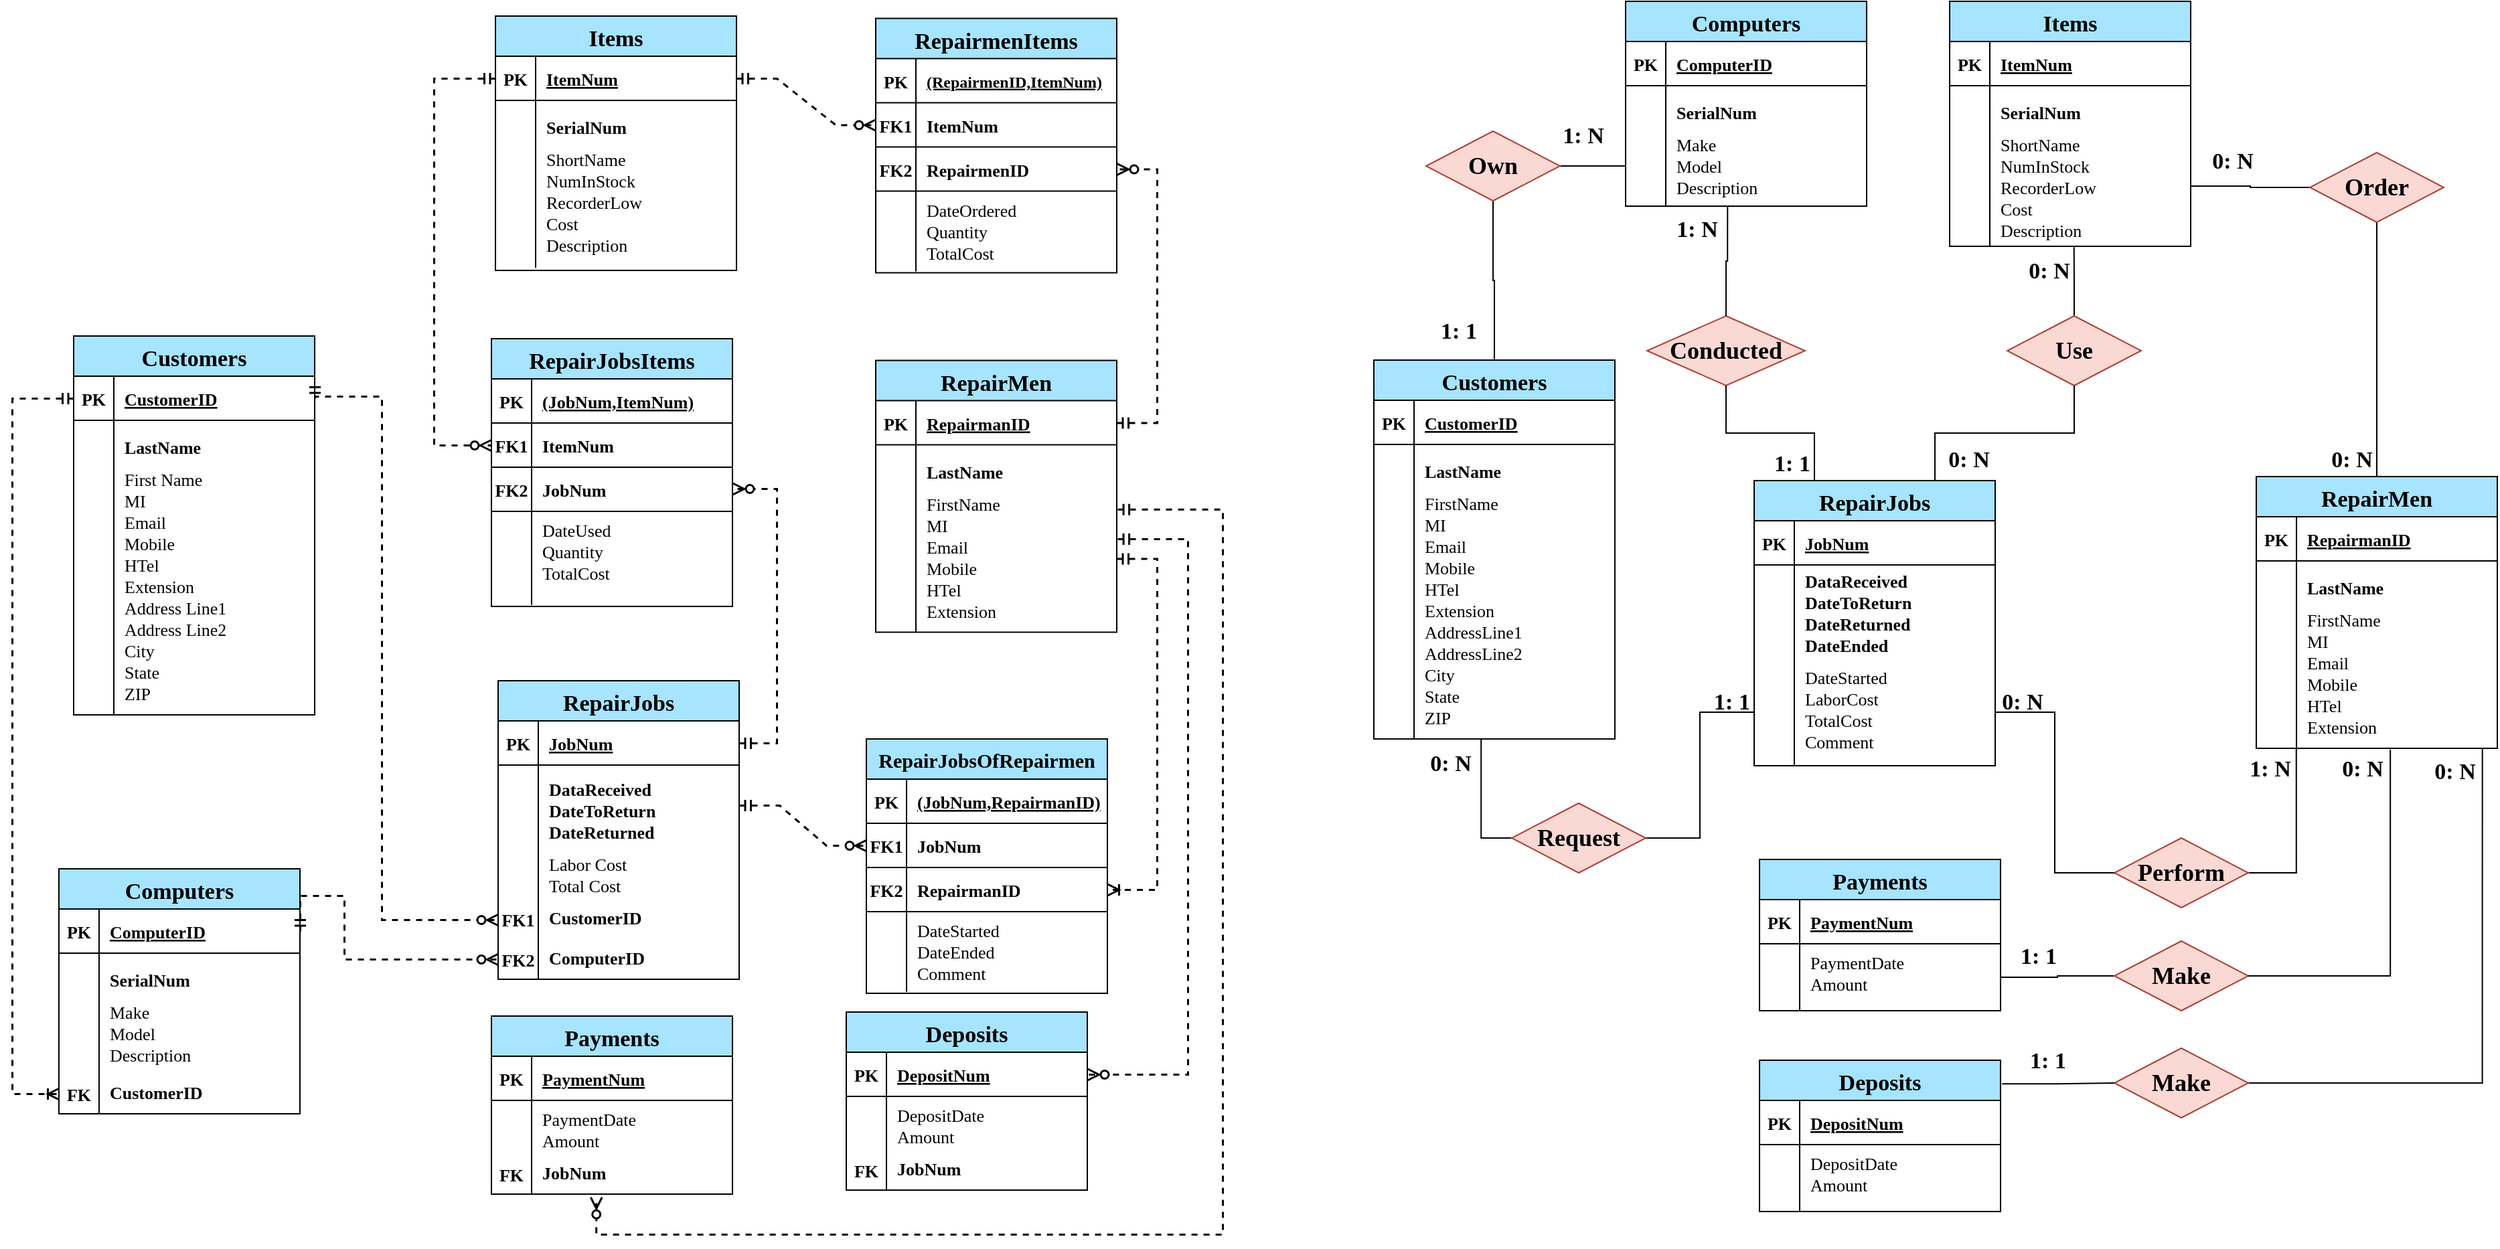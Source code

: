 <mxfile version="15.9.4" type="google"><diagram id="M5I-QjCAWCUKI_JMKxob" name="Page-1"><mxGraphModel dx="6460" dy="3523" grid="1" gridSize="10" guides="1" tooltips="1" connect="1" arrows="1" fold="1" page="1" pageScale="1" pageWidth="1100" pageHeight="850" math="0" shadow="0"><root><mxCell id="0"/><mxCell id="1" parent="0"/><mxCell id="epfN3_DcdaG8pvlo2iC8-1" style="edgeStyle=orthogonalEdgeStyle;rounded=0;orthogonalLoop=1;jettySize=auto;html=1;entryX=1;entryY=0.5;entryDx=0;entryDy=0;fontFamily=Times New Roman;fontSize=17;endArrow=none;endFill=0;exitX=0;exitY=0.5;exitDx=0;exitDy=0;" edge="1" parent="1" source="epfN3_DcdaG8pvlo2iC8-9" target="epfN3_DcdaG8pvlo2iC8-72"><mxGeometry relative="1" as="geometry"/></mxCell><mxCell id="epfN3_DcdaG8pvlo2iC8-2" value="RepairJobs" style="shape=table;startSize=30;container=1;collapsible=0;childLayout=tableLayout;fixedRows=1;rowLines=0;fontStyle=1;align=center;resizeLast=1;horizontal=1;fontSize=17;fontFamily=Times New Roman;fillColor=#A6E4FF;" vertex="1" parent="1"><mxGeometry x="-749" y="-952" width="180" height="213" as="geometry"/></mxCell><mxCell id="epfN3_DcdaG8pvlo2iC8-3" value="" style="shape=partialRectangle;collapsible=0;dropTarget=0;pointerEvents=0;fillColor=none;top=0;left=0;bottom=1;right=0;points=[[0,0.5],[1,0.5]];portConstraint=eastwest;fontFamily=Times New Roman;fontSize=13;" vertex="1" parent="epfN3_DcdaG8pvlo2iC8-2"><mxGeometry y="30" width="180" height="33" as="geometry"/></mxCell><mxCell id="epfN3_DcdaG8pvlo2iC8-4" value="PK" style="shape=partialRectangle;connectable=0;fillColor=none;top=0;left=0;bottom=0;right=0;fontStyle=1;overflow=hidden;fontFamily=Times New Roman;fontSize=13;" vertex="1" parent="epfN3_DcdaG8pvlo2iC8-3"><mxGeometry width="30" height="33" as="geometry"><mxRectangle width="30" height="33" as="alternateBounds"/></mxGeometry></mxCell><mxCell id="epfN3_DcdaG8pvlo2iC8-5" value="JobNum" style="shape=partialRectangle;connectable=0;fillColor=none;top=0;left=0;bottom=0;right=0;align=left;spacingLeft=6;fontStyle=5;overflow=hidden;fontFamily=Times New Roman;fontSize=13;" vertex="1" parent="epfN3_DcdaG8pvlo2iC8-3"><mxGeometry x="30" width="150" height="33" as="geometry"><mxRectangle width="150" height="33" as="alternateBounds"/></mxGeometry></mxCell><mxCell id="epfN3_DcdaG8pvlo2iC8-6" value="" style="shape=partialRectangle;collapsible=0;dropTarget=0;pointerEvents=0;fillColor=none;top=0;left=0;bottom=0;right=0;points=[[0,0.5],[1,0.5]];portConstraint=eastwest;flipV=1;flipH=1;verticalAlign=middle;fontFamily=Times New Roman;fontSize=13;" vertex="1" parent="epfN3_DcdaG8pvlo2iC8-2"><mxGeometry y="63" width="180" height="70" as="geometry"/></mxCell><mxCell id="epfN3_DcdaG8pvlo2iC8-7" value="" style="shape=partialRectangle;connectable=0;fillColor=none;top=0;left=0;bottom=0;right=0;editable=1;overflow=hidden;fontFamily=Times New Roman;fontSize=13;" vertex="1" parent="epfN3_DcdaG8pvlo2iC8-6"><mxGeometry width="30" height="70" as="geometry"><mxRectangle width="30" height="70" as="alternateBounds"/></mxGeometry></mxCell><mxCell id="epfN3_DcdaG8pvlo2iC8-8" value="DataReceived&#10;DateToReturn&#10;DateReturned&#10;DateEnded" style="shape=partialRectangle;connectable=0;fillColor=none;top=0;left=0;bottom=0;right=0;align=left;spacingLeft=6;overflow=hidden;fontStyle=1;verticalAlign=bottom;fontFamily=Times New Roman;fontSize=13;" vertex="1" parent="epfN3_DcdaG8pvlo2iC8-6"><mxGeometry x="30" width="150" height="70" as="geometry"><mxRectangle width="150" height="70" as="alternateBounds"/></mxGeometry></mxCell><mxCell id="epfN3_DcdaG8pvlo2iC8-9" style="shape=partialRectangle;collapsible=0;dropTarget=0;pointerEvents=0;fillColor=none;top=0;left=0;bottom=0;right=0;points=[[0,0.5],[1,0.5]];portConstraint=eastwest;flipV=1;flipH=1;verticalAlign=middle;fontFamily=Times New Roman;fontSize=13;" vertex="1" parent="epfN3_DcdaG8pvlo2iC8-2"><mxGeometry y="133" width="180" height="80" as="geometry"/></mxCell><mxCell id="epfN3_DcdaG8pvlo2iC8-10" style="shape=partialRectangle;connectable=0;fillColor=none;top=0;left=0;bottom=0;right=0;editable=1;overflow=hidden;fontFamily=Times New Roman;fontSize=13;" vertex="1" parent="epfN3_DcdaG8pvlo2iC8-9"><mxGeometry width="30" height="80" as="geometry"><mxRectangle width="30" height="80" as="alternateBounds"/></mxGeometry></mxCell><mxCell id="epfN3_DcdaG8pvlo2iC8-11" value="DateStarted&#10;LaborCost&#10;TotalCost&#10;Comment" style="shape=partialRectangle;connectable=0;fillColor=none;top=0;left=0;bottom=0;right=0;align=left;spacingLeft=6;overflow=hidden;fontStyle=0;verticalAlign=top;fontFamily=Times New Roman;fontSize=13;" vertex="1" parent="epfN3_DcdaG8pvlo2iC8-9"><mxGeometry x="30" width="150" height="80" as="geometry"><mxRectangle width="150" height="80" as="alternateBounds"/></mxGeometry></mxCell><mxCell id="epfN3_DcdaG8pvlo2iC8-12" value="Computers" style="shape=table;startSize=30;container=1;collapsible=0;childLayout=tableLayout;fixedRows=1;rowLines=0;fontStyle=1;align=center;resizeLast=1;horizontal=1;fontSize=17;fontFamily=Times New Roman;fillColor=#A6E4FF;" vertex="1" parent="1"><mxGeometry x="-845" y="-1310" width="180" height="153" as="geometry"/></mxCell><mxCell id="epfN3_DcdaG8pvlo2iC8-13" value="" style="shape=partialRectangle;collapsible=0;dropTarget=0;pointerEvents=0;fillColor=none;top=0;left=0;bottom=1;right=0;points=[[0,0.5],[1,0.5]];portConstraint=eastwest;fontFamily=Times New Roman;fontSize=13;" vertex="1" parent="epfN3_DcdaG8pvlo2iC8-12"><mxGeometry y="30" width="180" height="33" as="geometry"/></mxCell><mxCell id="epfN3_DcdaG8pvlo2iC8-14" value="PK" style="shape=partialRectangle;connectable=0;fillColor=none;top=0;left=0;bottom=0;right=0;fontStyle=1;overflow=hidden;fontFamily=Times New Roman;fontSize=13;" vertex="1" parent="epfN3_DcdaG8pvlo2iC8-13"><mxGeometry width="30" height="33" as="geometry"><mxRectangle width="30" height="33" as="alternateBounds"/></mxGeometry></mxCell><mxCell id="epfN3_DcdaG8pvlo2iC8-15" value="ComputerID" style="shape=partialRectangle;connectable=0;fillColor=none;top=0;left=0;bottom=0;right=0;align=left;spacingLeft=6;fontStyle=5;overflow=hidden;fontFamily=Times New Roman;fontSize=13;" vertex="1" parent="epfN3_DcdaG8pvlo2iC8-13"><mxGeometry x="30" width="150" height="33" as="geometry"><mxRectangle width="150" height="33" as="alternateBounds"/></mxGeometry></mxCell><mxCell id="epfN3_DcdaG8pvlo2iC8-16" value="" style="shape=partialRectangle;collapsible=0;dropTarget=0;pointerEvents=0;fillColor=none;top=0;left=0;bottom=0;right=0;points=[[0,0.5],[1,0.5]];portConstraint=eastwest;flipV=1;flipH=1;verticalAlign=middle;fontFamily=Times New Roman;fontSize=13;" vertex="1" parent="epfN3_DcdaG8pvlo2iC8-12"><mxGeometry y="63" width="180" height="30" as="geometry"/></mxCell><mxCell id="epfN3_DcdaG8pvlo2iC8-17" value="" style="shape=partialRectangle;connectable=0;fillColor=none;top=0;left=0;bottom=0;right=0;editable=1;overflow=hidden;fontFamily=Times New Roman;fontSize=13;" vertex="1" parent="epfN3_DcdaG8pvlo2iC8-16"><mxGeometry width="30" height="30" as="geometry"><mxRectangle width="30" height="30" as="alternateBounds"/></mxGeometry></mxCell><mxCell id="epfN3_DcdaG8pvlo2iC8-18" value="SerialNum" style="shape=partialRectangle;connectable=0;fillColor=none;top=0;left=0;bottom=0;right=0;align=left;spacingLeft=6;overflow=hidden;fontStyle=1;verticalAlign=bottom;fontFamily=Times New Roman;fontSize=13;" vertex="1" parent="epfN3_DcdaG8pvlo2iC8-16"><mxGeometry x="30" width="150" height="30" as="geometry"><mxRectangle width="150" height="30" as="alternateBounds"/></mxGeometry></mxCell><mxCell id="epfN3_DcdaG8pvlo2iC8-19" style="shape=partialRectangle;collapsible=0;dropTarget=0;pointerEvents=0;fillColor=none;top=0;left=0;bottom=0;right=0;points=[[0,0.5],[1,0.5]];portConstraint=eastwest;flipV=1;flipH=1;verticalAlign=middle;fontFamily=Times New Roman;fontSize=13;" vertex="1" parent="epfN3_DcdaG8pvlo2iC8-12"><mxGeometry y="93" width="180" height="60" as="geometry"/></mxCell><mxCell id="epfN3_DcdaG8pvlo2iC8-20" style="shape=partialRectangle;connectable=0;fillColor=none;top=0;left=0;bottom=0;right=0;editable=1;overflow=hidden;fontFamily=Times New Roman;fontSize=13;" vertex="1" parent="epfN3_DcdaG8pvlo2iC8-19"><mxGeometry width="30" height="60" as="geometry"><mxRectangle width="30" height="60" as="alternateBounds"/></mxGeometry></mxCell><mxCell id="epfN3_DcdaG8pvlo2iC8-21" value="Make&#10;Model&#10;Description" style="shape=partialRectangle;connectable=0;fillColor=none;top=0;left=0;bottom=0;right=0;align=left;spacingLeft=6;overflow=hidden;fontStyle=0;verticalAlign=top;fontFamily=Times New Roman;fontSize=13;" vertex="1" parent="epfN3_DcdaG8pvlo2iC8-19"><mxGeometry x="30" width="150" height="60" as="geometry"><mxRectangle width="150" height="60" as="alternateBounds"/></mxGeometry></mxCell><mxCell id="epfN3_DcdaG8pvlo2iC8-22" value="Items" style="shape=table;startSize=30;container=1;collapsible=0;childLayout=tableLayout;fixedRows=1;rowLines=0;fontStyle=1;align=center;resizeLast=1;horizontal=1;fontSize=17;fontFamily=Times New Roman;fillColor=#A6E4FF;" vertex="1" parent="1"><mxGeometry x="-603" y="-1310" width="180" height="183" as="geometry"/></mxCell><mxCell id="epfN3_DcdaG8pvlo2iC8-23" value="" style="shape=partialRectangle;collapsible=0;dropTarget=0;pointerEvents=0;fillColor=none;top=0;left=0;bottom=1;right=0;points=[[0,0.5],[1,0.5]];portConstraint=eastwest;fontFamily=Times New Roman;fontSize=13;" vertex="1" parent="epfN3_DcdaG8pvlo2iC8-22"><mxGeometry y="30" width="180" height="33" as="geometry"/></mxCell><mxCell id="epfN3_DcdaG8pvlo2iC8-24" value="PK" style="shape=partialRectangle;connectable=0;fillColor=none;top=0;left=0;bottom=0;right=0;fontStyle=1;overflow=hidden;fontFamily=Times New Roman;fontSize=13;" vertex="1" parent="epfN3_DcdaG8pvlo2iC8-23"><mxGeometry width="30" height="33" as="geometry"><mxRectangle width="30" height="33" as="alternateBounds"/></mxGeometry></mxCell><mxCell id="epfN3_DcdaG8pvlo2iC8-25" value="ItemNum" style="shape=partialRectangle;connectable=0;fillColor=none;top=0;left=0;bottom=0;right=0;align=left;spacingLeft=6;fontStyle=5;overflow=hidden;fontFamily=Times New Roman;fontSize=13;" vertex="1" parent="epfN3_DcdaG8pvlo2iC8-23"><mxGeometry x="30" width="150" height="33" as="geometry"><mxRectangle width="150" height="33" as="alternateBounds"/></mxGeometry></mxCell><mxCell id="epfN3_DcdaG8pvlo2iC8-26" value="" style="shape=partialRectangle;collapsible=0;dropTarget=0;pointerEvents=0;fillColor=none;top=0;left=0;bottom=0;right=0;points=[[0,0.5],[1,0.5]];portConstraint=eastwest;flipV=1;flipH=1;verticalAlign=middle;fontFamily=Times New Roman;fontSize=13;" vertex="1" parent="epfN3_DcdaG8pvlo2iC8-22"><mxGeometry y="63" width="180" height="30" as="geometry"/></mxCell><mxCell id="epfN3_DcdaG8pvlo2iC8-27" value="" style="shape=partialRectangle;connectable=0;fillColor=none;top=0;left=0;bottom=0;right=0;editable=1;overflow=hidden;fontFamily=Times New Roman;fontSize=13;" vertex="1" parent="epfN3_DcdaG8pvlo2iC8-26"><mxGeometry width="30" height="30" as="geometry"><mxRectangle width="30" height="30" as="alternateBounds"/></mxGeometry></mxCell><mxCell id="epfN3_DcdaG8pvlo2iC8-28" value="SerialNum" style="shape=partialRectangle;connectable=0;fillColor=none;top=0;left=0;bottom=0;right=0;align=left;spacingLeft=6;overflow=hidden;fontStyle=1;verticalAlign=bottom;fontFamily=Times New Roman;fontSize=13;" vertex="1" parent="epfN3_DcdaG8pvlo2iC8-26"><mxGeometry x="30" width="150" height="30" as="geometry"><mxRectangle width="150" height="30" as="alternateBounds"/></mxGeometry></mxCell><mxCell id="epfN3_DcdaG8pvlo2iC8-29" style="shape=partialRectangle;collapsible=0;dropTarget=0;pointerEvents=0;fillColor=none;top=0;left=0;bottom=0;right=0;points=[[0,0.5],[1,0.5]];portConstraint=eastwest;flipV=1;flipH=1;verticalAlign=middle;fontFamily=Times New Roman;fontSize=13;" vertex="1" parent="epfN3_DcdaG8pvlo2iC8-22"><mxGeometry y="93" width="180" height="90" as="geometry"/></mxCell><mxCell id="epfN3_DcdaG8pvlo2iC8-30" style="shape=partialRectangle;connectable=0;fillColor=none;top=0;left=0;bottom=0;right=0;editable=1;overflow=hidden;fontFamily=Times New Roman;fontSize=13;" vertex="1" parent="epfN3_DcdaG8pvlo2iC8-29"><mxGeometry width="30" height="90" as="geometry"><mxRectangle width="30" height="90" as="alternateBounds"/></mxGeometry></mxCell><mxCell id="epfN3_DcdaG8pvlo2iC8-31" value="ShortName&#10;NumInStock&#10;RecorderLow&#10;Cost&#10;Description&#10;" style="shape=partialRectangle;connectable=0;fillColor=none;top=0;left=0;bottom=0;right=0;align=left;spacingLeft=6;overflow=hidden;fontStyle=0;verticalAlign=top;fontFamily=Times New Roman;fontSize=13;" vertex="1" parent="epfN3_DcdaG8pvlo2iC8-29"><mxGeometry x="30" width="150" height="90" as="geometry"><mxRectangle width="150" height="90" as="alternateBounds"/></mxGeometry></mxCell><mxCell id="epfN3_DcdaG8pvlo2iC8-32" value="RepairMen" style="shape=table;startSize=30;container=1;collapsible=0;childLayout=tableLayout;fixedRows=1;rowLines=0;fontStyle=1;align=center;resizeLast=1;horizontal=1;fontSize=17;fontFamily=Times New Roman;fillColor=#A6E4FF;" vertex="1" parent="1"><mxGeometry x="-374" y="-955" width="180" height="203" as="geometry"/></mxCell><mxCell id="epfN3_DcdaG8pvlo2iC8-33" value="" style="shape=partialRectangle;collapsible=0;dropTarget=0;pointerEvents=0;fillColor=none;top=0;left=0;bottom=1;right=0;points=[[0,0.5],[1,0.5]];portConstraint=eastwest;fontFamily=Times New Roman;fontSize=13;" vertex="1" parent="epfN3_DcdaG8pvlo2iC8-32"><mxGeometry y="30" width="180" height="33" as="geometry"/></mxCell><mxCell id="epfN3_DcdaG8pvlo2iC8-34" value="PK" style="shape=partialRectangle;connectable=0;fillColor=none;top=0;left=0;bottom=0;right=0;fontStyle=1;overflow=hidden;fontFamily=Times New Roman;fontSize=13;" vertex="1" parent="epfN3_DcdaG8pvlo2iC8-33"><mxGeometry width="30" height="33" as="geometry"><mxRectangle width="30" height="33" as="alternateBounds"/></mxGeometry></mxCell><mxCell id="epfN3_DcdaG8pvlo2iC8-35" value="RepairmanID" style="shape=partialRectangle;connectable=0;fillColor=none;top=0;left=0;bottom=0;right=0;align=left;spacingLeft=6;fontStyle=5;overflow=hidden;fontFamily=Times New Roman;fontSize=13;" vertex="1" parent="epfN3_DcdaG8pvlo2iC8-33"><mxGeometry x="30" width="150" height="33" as="geometry"><mxRectangle width="150" height="33" as="alternateBounds"/></mxGeometry></mxCell><mxCell id="epfN3_DcdaG8pvlo2iC8-36" value="" style="shape=partialRectangle;collapsible=0;dropTarget=0;pointerEvents=0;fillColor=none;top=0;left=0;bottom=0;right=0;points=[[0,0.5],[1,0.5]];portConstraint=eastwest;flipV=1;flipH=1;verticalAlign=middle;fontFamily=Times New Roman;fontSize=13;" vertex="1" parent="epfN3_DcdaG8pvlo2iC8-32"><mxGeometry y="63" width="180" height="30" as="geometry"/></mxCell><mxCell id="epfN3_DcdaG8pvlo2iC8-37" value="" style="shape=partialRectangle;connectable=0;fillColor=none;top=0;left=0;bottom=0;right=0;editable=1;overflow=hidden;fontFamily=Times New Roman;fontSize=13;" vertex="1" parent="epfN3_DcdaG8pvlo2iC8-36"><mxGeometry width="30" height="30" as="geometry"><mxRectangle width="30" height="30" as="alternateBounds"/></mxGeometry></mxCell><mxCell id="epfN3_DcdaG8pvlo2iC8-38" value="LastName" style="shape=partialRectangle;connectable=0;fillColor=none;top=0;left=0;bottom=0;right=0;align=left;spacingLeft=6;overflow=hidden;fontStyle=1;verticalAlign=bottom;fontFamily=Times New Roman;fontSize=13;" vertex="1" parent="epfN3_DcdaG8pvlo2iC8-36"><mxGeometry x="30" width="150" height="30" as="geometry"><mxRectangle width="150" height="30" as="alternateBounds"/></mxGeometry></mxCell><mxCell id="epfN3_DcdaG8pvlo2iC8-39" style="shape=partialRectangle;collapsible=0;dropTarget=0;pointerEvents=0;fillColor=none;top=0;left=0;bottom=0;right=0;points=[[0,0.5],[1,0.5]];portConstraint=eastwest;flipV=1;flipH=1;verticalAlign=middle;fontFamily=Times New Roman;fontSize=13;" vertex="1" parent="epfN3_DcdaG8pvlo2iC8-32"><mxGeometry y="93" width="180" height="110" as="geometry"/></mxCell><mxCell id="epfN3_DcdaG8pvlo2iC8-40" style="shape=partialRectangle;connectable=0;fillColor=none;top=0;left=0;bottom=0;right=0;editable=1;overflow=hidden;fontFamily=Times New Roman;fontSize=13;" vertex="1" parent="epfN3_DcdaG8pvlo2iC8-39"><mxGeometry width="30" height="110" as="geometry"><mxRectangle width="30" height="110" as="alternateBounds"/></mxGeometry></mxCell><mxCell id="epfN3_DcdaG8pvlo2iC8-41" value="FirstName&#10;MI&#10;Email&#10;Mobile&#10;HTel&#10;Extension" style="shape=partialRectangle;connectable=0;fillColor=none;top=0;left=0;bottom=0;right=0;align=left;spacingLeft=6;overflow=hidden;fontStyle=0;verticalAlign=top;fontFamily=Times New Roman;fontSize=13;" vertex="1" parent="epfN3_DcdaG8pvlo2iC8-39"><mxGeometry x="30" width="150" height="110" as="geometry"><mxRectangle width="150" height="110" as="alternateBounds"/></mxGeometry></mxCell><mxCell id="epfN3_DcdaG8pvlo2iC8-42" value="Customers" style="shape=table;startSize=30;container=1;collapsible=0;childLayout=tableLayout;fixedRows=1;rowLines=0;fontStyle=1;align=center;resizeLast=1;horizontal=1;fontSize=17;fontFamily=Times New Roman;fillColor=#A6E4FF;" vertex="1" parent="1"><mxGeometry x="-1033" y="-1042" width="180" height="283" as="geometry"/></mxCell><mxCell id="epfN3_DcdaG8pvlo2iC8-43" value="" style="shape=partialRectangle;collapsible=0;dropTarget=0;pointerEvents=0;fillColor=none;top=0;left=0;bottom=1;right=0;points=[[0,0.5],[1,0.5]];portConstraint=eastwest;fontFamily=Times New Roman;fontSize=13;" vertex="1" parent="epfN3_DcdaG8pvlo2iC8-42"><mxGeometry y="30" width="180" height="33" as="geometry"/></mxCell><mxCell id="epfN3_DcdaG8pvlo2iC8-44" value="PK" style="shape=partialRectangle;connectable=0;fillColor=none;top=0;left=0;bottom=0;right=0;fontStyle=1;overflow=hidden;fontFamily=Times New Roman;fontSize=13;" vertex="1" parent="epfN3_DcdaG8pvlo2iC8-43"><mxGeometry width="30" height="33" as="geometry"><mxRectangle width="30" height="33" as="alternateBounds"/></mxGeometry></mxCell><mxCell id="epfN3_DcdaG8pvlo2iC8-45" value="CustomerID" style="shape=partialRectangle;connectable=0;fillColor=none;top=0;left=0;bottom=0;right=0;align=left;spacingLeft=6;fontStyle=5;overflow=hidden;fontFamily=Times New Roman;fontSize=13;" vertex="1" parent="epfN3_DcdaG8pvlo2iC8-43"><mxGeometry x="30" width="150" height="33" as="geometry"><mxRectangle width="150" height="33" as="alternateBounds"/></mxGeometry></mxCell><mxCell id="epfN3_DcdaG8pvlo2iC8-46" value="" style="shape=partialRectangle;collapsible=0;dropTarget=0;pointerEvents=0;fillColor=none;top=0;left=0;bottom=0;right=0;points=[[0,0.5],[1,0.5]];portConstraint=eastwest;flipV=1;flipH=1;verticalAlign=middle;fontFamily=Times New Roman;fontSize=13;" vertex="1" parent="epfN3_DcdaG8pvlo2iC8-42"><mxGeometry y="63" width="180" height="30" as="geometry"/></mxCell><mxCell id="epfN3_DcdaG8pvlo2iC8-47" value="" style="shape=partialRectangle;connectable=0;fillColor=none;top=0;left=0;bottom=0;right=0;editable=1;overflow=hidden;fontFamily=Times New Roman;fontSize=13;" vertex="1" parent="epfN3_DcdaG8pvlo2iC8-46"><mxGeometry width="30" height="30" as="geometry"><mxRectangle width="30" height="30" as="alternateBounds"/></mxGeometry></mxCell><mxCell id="epfN3_DcdaG8pvlo2iC8-48" value="LastName" style="shape=partialRectangle;connectable=0;fillColor=none;top=0;left=0;bottom=0;right=0;align=left;spacingLeft=6;overflow=hidden;fontStyle=1;verticalAlign=bottom;fontFamily=Times New Roman;fontSize=13;" vertex="1" parent="epfN3_DcdaG8pvlo2iC8-46"><mxGeometry x="30" width="150" height="30" as="geometry"><mxRectangle width="150" height="30" as="alternateBounds"/></mxGeometry></mxCell><mxCell id="epfN3_DcdaG8pvlo2iC8-49" style="shape=partialRectangle;collapsible=0;dropTarget=0;pointerEvents=0;fillColor=none;top=0;left=0;bottom=0;right=0;points=[[0,0.5],[1,0.5]];portConstraint=eastwest;flipV=1;flipH=1;verticalAlign=middle;fontFamily=Times New Roman;fontSize=13;" vertex="1" parent="epfN3_DcdaG8pvlo2iC8-42"><mxGeometry y="93" width="180" height="190" as="geometry"/></mxCell><mxCell id="epfN3_DcdaG8pvlo2iC8-50" style="shape=partialRectangle;connectable=0;fillColor=none;top=0;left=0;bottom=0;right=0;editable=1;overflow=hidden;fontFamily=Times New Roman;fontSize=13;" vertex="1" parent="epfN3_DcdaG8pvlo2iC8-49"><mxGeometry width="30" height="190" as="geometry"><mxRectangle width="30" height="190" as="alternateBounds"/></mxGeometry></mxCell><mxCell id="epfN3_DcdaG8pvlo2iC8-51" value="FirstName&#10;MI&#10;Email&#10;Mobile&#10;HTel&#10;Extension&#10;AddressLine1&#10;AddressLine2&#10;City&#10;State&#10;ZIP" style="shape=partialRectangle;connectable=0;fillColor=none;top=0;left=0;bottom=0;right=0;align=left;spacingLeft=6;overflow=hidden;fontStyle=0;verticalAlign=top;fontFamily=Times New Roman;fontSize=13;" vertex="1" parent="epfN3_DcdaG8pvlo2iC8-49"><mxGeometry x="30" width="150" height="190" as="geometry"><mxRectangle width="150" height="190" as="alternateBounds"/></mxGeometry></mxCell><mxCell id="epfN3_DcdaG8pvlo2iC8-52" value="Deposits" style="shape=table;startSize=30;container=1;collapsible=0;childLayout=tableLayout;fixedRows=1;rowLines=0;fontStyle=1;align=center;resizeLast=1;horizontal=1;fontSize=17;fontFamily=Times New Roman;fillColor=#A6E4FF;" vertex="1" parent="1"><mxGeometry x="-745" y="-519" width="180" height="113" as="geometry"/></mxCell><mxCell id="epfN3_DcdaG8pvlo2iC8-53" value="" style="shape=partialRectangle;collapsible=0;dropTarget=0;pointerEvents=0;fillColor=none;top=0;left=0;bottom=1;right=0;points=[[0,0.5],[1,0.5]];portConstraint=eastwest;fontFamily=Times New Roman;fontSize=13;" vertex="1" parent="epfN3_DcdaG8pvlo2iC8-52"><mxGeometry y="30" width="180" height="33" as="geometry"/></mxCell><mxCell id="epfN3_DcdaG8pvlo2iC8-54" value="PK" style="shape=partialRectangle;connectable=0;fillColor=none;top=0;left=0;bottom=0;right=0;fontStyle=1;overflow=hidden;fontFamily=Times New Roman;fontSize=13;" vertex="1" parent="epfN3_DcdaG8pvlo2iC8-53"><mxGeometry width="30" height="33" as="geometry"><mxRectangle width="30" height="33" as="alternateBounds"/></mxGeometry></mxCell><mxCell id="epfN3_DcdaG8pvlo2iC8-55" value="DepositNum" style="shape=partialRectangle;connectable=0;fillColor=none;top=0;left=0;bottom=0;right=0;align=left;spacingLeft=6;fontStyle=5;overflow=hidden;fontFamily=Times New Roman;fontSize=13;" vertex="1" parent="epfN3_DcdaG8pvlo2iC8-53"><mxGeometry x="30" width="150" height="33" as="geometry"><mxRectangle width="150" height="33" as="alternateBounds"/></mxGeometry></mxCell><mxCell id="epfN3_DcdaG8pvlo2iC8-56" style="shape=partialRectangle;collapsible=0;dropTarget=0;pointerEvents=0;fillColor=none;top=0;left=0;bottom=0;right=0;points=[[0,0.5],[1,0.5]];portConstraint=eastwest;flipV=1;flipH=1;verticalAlign=middle;fontFamily=Times New Roman;fontSize=13;" vertex="1" parent="epfN3_DcdaG8pvlo2iC8-52"><mxGeometry y="63" width="180" height="50" as="geometry"/></mxCell><mxCell id="epfN3_DcdaG8pvlo2iC8-57" style="shape=partialRectangle;connectable=0;fillColor=none;top=0;left=0;bottom=0;right=0;editable=1;overflow=hidden;fontFamily=Times New Roman;fontSize=13;" vertex="1" parent="epfN3_DcdaG8pvlo2iC8-56"><mxGeometry width="30" height="50" as="geometry"><mxRectangle width="30" height="50" as="alternateBounds"/></mxGeometry></mxCell><mxCell id="epfN3_DcdaG8pvlo2iC8-58" value="DepositDate&#10;Amount" style="shape=partialRectangle;connectable=0;fillColor=none;top=0;left=0;bottom=0;right=0;align=left;spacingLeft=6;overflow=hidden;fontStyle=0;verticalAlign=top;fontFamily=Times New Roman;fontSize=13;" vertex="1" parent="epfN3_DcdaG8pvlo2iC8-56"><mxGeometry x="30" width="150" height="50" as="geometry"><mxRectangle width="150" height="50" as="alternateBounds"/></mxGeometry></mxCell><mxCell id="epfN3_DcdaG8pvlo2iC8-59" value="Payments" style="shape=table;startSize=30;container=1;collapsible=0;childLayout=tableLayout;fixedRows=1;rowLines=0;fontStyle=1;align=center;resizeLast=1;horizontal=1;fontSize=17;fontFamily=Times New Roman;fillColor=#A6E4FF;" vertex="1" parent="1"><mxGeometry x="-745" y="-669" width="180" height="113" as="geometry"/></mxCell><mxCell id="epfN3_DcdaG8pvlo2iC8-60" value="" style="shape=partialRectangle;collapsible=0;dropTarget=0;pointerEvents=0;fillColor=none;top=0;left=0;bottom=1;right=0;points=[[0,0.5],[1,0.5]];portConstraint=eastwest;fontFamily=Times New Roman;fontSize=13;" vertex="1" parent="epfN3_DcdaG8pvlo2iC8-59"><mxGeometry y="30" width="180" height="33" as="geometry"/></mxCell><mxCell id="epfN3_DcdaG8pvlo2iC8-61" value="PK" style="shape=partialRectangle;connectable=0;fillColor=none;top=0;left=0;bottom=0;right=0;fontStyle=1;overflow=hidden;fontFamily=Times New Roman;fontSize=13;" vertex="1" parent="epfN3_DcdaG8pvlo2iC8-60"><mxGeometry width="30" height="33" as="geometry"><mxRectangle width="30" height="33" as="alternateBounds"/></mxGeometry></mxCell><mxCell id="epfN3_DcdaG8pvlo2iC8-62" value="PaymentNum" style="shape=partialRectangle;connectable=0;fillColor=none;top=0;left=0;bottom=0;right=0;align=left;spacingLeft=6;fontStyle=5;overflow=hidden;fontFamily=Times New Roman;fontSize=13;" vertex="1" parent="epfN3_DcdaG8pvlo2iC8-60"><mxGeometry x="30" width="150" height="33" as="geometry"><mxRectangle width="150" height="33" as="alternateBounds"/></mxGeometry></mxCell><mxCell id="epfN3_DcdaG8pvlo2iC8-63" style="shape=partialRectangle;collapsible=0;dropTarget=0;pointerEvents=0;fillColor=none;top=0;left=0;bottom=0;right=0;points=[[0,0.5],[1,0.5]];portConstraint=eastwest;flipV=1;flipH=1;verticalAlign=middle;fontFamily=Times New Roman;fontSize=13;" vertex="1" parent="epfN3_DcdaG8pvlo2iC8-59"><mxGeometry y="63" width="180" height="50" as="geometry"/></mxCell><mxCell id="epfN3_DcdaG8pvlo2iC8-64" style="shape=partialRectangle;connectable=0;fillColor=none;top=0;left=0;bottom=0;right=0;editable=1;overflow=hidden;fontFamily=Times New Roman;fontSize=13;" vertex="1" parent="epfN3_DcdaG8pvlo2iC8-63"><mxGeometry width="30" height="50" as="geometry"><mxRectangle width="30" height="50" as="alternateBounds"/></mxGeometry></mxCell><mxCell id="epfN3_DcdaG8pvlo2iC8-65" value="PaymentDate&#10;Amount" style="shape=partialRectangle;connectable=0;fillColor=none;top=0;left=0;bottom=0;right=0;align=left;spacingLeft=6;overflow=hidden;fontStyle=0;verticalAlign=top;fontFamily=Times New Roman;fontSize=13;" vertex="1" parent="epfN3_DcdaG8pvlo2iC8-63"><mxGeometry x="30" width="150" height="50" as="geometry"><mxRectangle width="150" height="50" as="alternateBounds"/></mxGeometry></mxCell><mxCell id="epfN3_DcdaG8pvlo2iC8-66" value="Conducted" style="shape=rhombus;perimeter=rhombusPerimeter;whiteSpace=wrap;html=1;align=center;fontFamily=Times New Roman;fontSize=18;fontStyle=1;fillColor=#fad9d5;strokeColor=#ae4132;" vertex="1" parent="1"><mxGeometry x="-829" y="-1075" width="118" height="52" as="geometry"/></mxCell><mxCell id="epfN3_DcdaG8pvlo2iC8-67" style="edgeStyle=orthogonalEdgeStyle;rounded=0;orthogonalLoop=1;jettySize=auto;html=1;exitX=0.5;exitY=0;exitDx=0;exitDy=0;entryX=0.484;entryY=-0.007;entryDx=0;entryDy=0;entryPerimeter=0;fontFamily=Times New Roman;fontSize=16;endArrow=none;endFill=0;" edge="1" parent="1" source="epfN3_DcdaG8pvlo2iC8-68" target="epfN3_DcdaG8pvlo2iC8-29"><mxGeometry relative="1" as="geometry"/></mxCell><mxCell id="epfN3_DcdaG8pvlo2iC8-68" value="Use" style="shape=rhombus;perimeter=rhombusPerimeter;whiteSpace=wrap;html=1;align=center;fontFamily=Times New Roman;fontSize=18;fontStyle=1;fillColor=#fad9d5;strokeColor=#ae4132;" vertex="1" parent="1"><mxGeometry x="-560" y="-1075" width="100" height="52" as="geometry"/></mxCell><mxCell id="epfN3_DcdaG8pvlo2iC8-69" style="edgeStyle=orthogonalEdgeStyle;rounded=0;orthogonalLoop=1;jettySize=auto;html=1;exitX=1;exitY=0.5;exitDx=0;exitDy=0;entryX=0.834;entryY=0.005;entryDx=0;entryDy=0;entryPerimeter=0;fontFamily=Times New Roman;fontSize=18;endArrow=none;endFill=0;" edge="1" parent="1" source="epfN3_DcdaG8pvlo2iC8-70" target="epfN3_DcdaG8pvlo2iC8-39"><mxGeometry relative="1" as="geometry"/></mxCell><mxCell id="epfN3_DcdaG8pvlo2iC8-70" value="Perform" style="shape=rhombus;perimeter=rhombusPerimeter;whiteSpace=wrap;html=1;align=center;fontFamily=Times New Roman;fontSize=18;fontStyle=1;fillColor=#fad9d5;strokeColor=#ae4132;" vertex="1" parent="1"><mxGeometry x="-480" y="-685" width="100" height="52" as="geometry"/></mxCell><mxCell id="epfN3_DcdaG8pvlo2iC8-71" style="edgeStyle=orthogonalEdgeStyle;rounded=0;orthogonalLoop=1;jettySize=auto;html=1;exitX=0;exitY=0.5;exitDx=0;exitDy=0;entryX=0.555;entryY=0.001;entryDx=0;entryDy=0;entryPerimeter=0;fontFamily=Times New Roman;fontSize=16;endArrow=none;endFill=0;" edge="1" parent="1" source="epfN3_DcdaG8pvlo2iC8-72" target="epfN3_DcdaG8pvlo2iC8-49"><mxGeometry relative="1" as="geometry"><Array as="points"><mxPoint x="-953" y="-685"/></Array></mxGeometry></mxCell><mxCell id="epfN3_DcdaG8pvlo2iC8-72" value="Request" style="shape=rhombus;perimeter=rhombusPerimeter;whiteSpace=wrap;html=1;align=center;fontFamily=Times New Roman;fontSize=18;fontStyle=1;fillColor=#fad9d5;strokeColor=#ae4132;" vertex="1" parent="1"><mxGeometry x="-930" y="-711" width="100" height="52" as="geometry"/></mxCell><mxCell id="epfN3_DcdaG8pvlo2iC8-73" style="edgeStyle=orthogonalEdgeStyle;rounded=0;orthogonalLoop=1;jettySize=auto;html=1;exitX=1;exitY=0.5;exitDx=0;exitDy=0;entryX=0.062;entryY=0.005;entryDx=0;entryDy=0;entryPerimeter=0;fontFamily=Times New Roman;fontSize=16;endArrow=none;endFill=0;" edge="1" parent="1" source="epfN3_DcdaG8pvlo2iC8-74" target="epfN3_DcdaG8pvlo2iC8-39"><mxGeometry relative="1" as="geometry"/></mxCell><mxCell id="epfN3_DcdaG8pvlo2iC8-74" value="Make" style="shape=rhombus;perimeter=rhombusPerimeter;whiteSpace=wrap;html=1;align=center;fontFamily=Times New Roman;fontSize=18;fontStyle=1;fillColor=#fad9d5;strokeColor=#ae4132;" vertex="1" parent="1"><mxGeometry x="-480" y="-528" width="100" height="52" as="geometry"/></mxCell><mxCell id="epfN3_DcdaG8pvlo2iC8-75" style="edgeStyle=orthogonalEdgeStyle;rounded=0;orthogonalLoop=1;jettySize=auto;html=1;exitX=0;exitY=0.5;exitDx=0;exitDy=0;entryX=1;entryY=0.5;entryDx=0;entryDy=0;fontFamily=Times New Roman;fontSize=16;endArrow=none;endFill=0;" edge="1" parent="1" source="epfN3_DcdaG8pvlo2iC8-76" target="epfN3_DcdaG8pvlo2iC8-63"><mxGeometry relative="1" as="geometry"/></mxCell><mxCell id="epfN3_DcdaG8pvlo2iC8-76" value="Make" style="shape=rhombus;perimeter=rhombusPerimeter;whiteSpace=wrap;html=1;align=center;fontFamily=Times New Roman;fontSize=18;fontStyle=1;fillColor=#fad9d5;strokeColor=#ae4132;" vertex="1" parent="1"><mxGeometry x="-480" y="-608" width="100" height="52" as="geometry"/></mxCell><mxCell id="epfN3_DcdaG8pvlo2iC8-77" style="edgeStyle=orthogonalEdgeStyle;rounded=0;orthogonalLoop=1;jettySize=auto;html=1;entryX=0;entryY=0.5;entryDx=0;entryDy=0;fontFamily=Times New Roman;fontSize=16;endArrow=none;endFill=0;" edge="1" parent="1" source="epfN3_DcdaG8pvlo2iC8-79" target="epfN3_DcdaG8pvlo2iC8-19"><mxGeometry relative="1" as="geometry"/></mxCell><mxCell id="epfN3_DcdaG8pvlo2iC8-78" style="edgeStyle=orthogonalEdgeStyle;rounded=0;orthogonalLoop=1;jettySize=auto;html=1;exitX=0.5;exitY=1;exitDx=0;exitDy=0;fontFamily=Times New Roman;fontSize=16;endArrow=none;endFill=0;" edge="1" parent="1" source="epfN3_DcdaG8pvlo2iC8-79" target="epfN3_DcdaG8pvlo2iC8-42"><mxGeometry relative="1" as="geometry"/></mxCell><mxCell id="epfN3_DcdaG8pvlo2iC8-79" value="Own" style="shape=rhombus;perimeter=rhombusPerimeter;whiteSpace=wrap;html=1;align=center;fontFamily=Times New Roman;fontSize=18;fontStyle=1;fillColor=#fad9d5;strokeColor=#ae4132;" vertex="1" parent="1"><mxGeometry x="-994" y="-1213" width="100" height="52" as="geometry"/></mxCell><mxCell id="epfN3_DcdaG8pvlo2iC8-80" style="edgeStyle=orthogonalEdgeStyle;rounded=0;orthogonalLoop=1;jettySize=auto;html=1;entryX=0.5;entryY=0;entryDx=0;entryDy=0;fontFamily=Times New Roman;fontSize=16;endArrow=none;endFill=0;" edge="1" parent="1" source="epfN3_DcdaG8pvlo2iC8-82" target="epfN3_DcdaG8pvlo2iC8-32"><mxGeometry relative="1" as="geometry"/></mxCell><mxCell id="epfN3_DcdaG8pvlo2iC8-81" style="rounded=0;orthogonalLoop=1;jettySize=auto;html=1;exitX=0;exitY=0.5;exitDx=0;exitDy=0;entryX=1;entryY=0.5;entryDx=0;entryDy=0;fontFamily=Times New Roman;fontSize=16;endArrow=none;endFill=0;edgeStyle=orthogonalEdgeStyle;" edge="1" parent="1" source="epfN3_DcdaG8pvlo2iC8-82" target="epfN3_DcdaG8pvlo2iC8-29"><mxGeometry relative="1" as="geometry"/></mxCell><mxCell id="epfN3_DcdaG8pvlo2iC8-82" value="Order" style="shape=rhombus;perimeter=rhombusPerimeter;whiteSpace=wrap;html=1;align=center;fontFamily=Times New Roman;fontSize=18;fontStyle=1;fillColor=#fad9d5;strokeColor=#ae4132;" vertex="1" parent="1"><mxGeometry x="-334" y="-1197" width="100" height="52" as="geometry"/></mxCell><mxCell id="epfN3_DcdaG8pvlo2iC8-83" style="edgeStyle=orthogonalEdgeStyle;rounded=0;orthogonalLoop=1;jettySize=auto;html=1;fontFamily=Times New Roman;fontSize=17;endArrow=none;endFill=0;exitX=0.577;exitY=0.001;exitDx=0;exitDy=0;exitPerimeter=0;entryX=0.5;entryY=0;entryDx=0;entryDy=0;" edge="1" parent="1" source="epfN3_DcdaG8pvlo2iC8-19" target="epfN3_DcdaG8pvlo2iC8-66"><mxGeometry relative="1" as="geometry"><mxPoint x="-604" y="-1159" as="sourcePoint"/><mxPoint x="-719" y="-1323" as="targetPoint"/></mxGeometry></mxCell><mxCell id="epfN3_DcdaG8pvlo2iC8-84" style="edgeStyle=orthogonalEdgeStyle;rounded=0;orthogonalLoop=1;jettySize=auto;html=1;exitX=0.25;exitY=0;exitDx=0;exitDy=0;entryX=0.5;entryY=1;entryDx=0;entryDy=0;fontFamily=Times New Roman;fontSize=17;endArrow=none;endFill=0;" edge="1" parent="1" source="epfN3_DcdaG8pvlo2iC8-2" target="epfN3_DcdaG8pvlo2iC8-66"><mxGeometry relative="1" as="geometry"/></mxCell><mxCell id="epfN3_DcdaG8pvlo2iC8-85" value="1: N" style="text;html=1;align=center;verticalAlign=middle;resizable=0;points=[];autosize=1;strokeColor=none;fillColor=none;fontSize=17;fontFamily=Times New Roman;fontStyle=1" vertex="1" parent="1"><mxGeometry x="-812" y="-1151" width="40" height="24" as="geometry"/></mxCell><mxCell id="epfN3_DcdaG8pvlo2iC8-86" value="1: 1" style="text;html=1;align=center;verticalAlign=middle;resizable=0;points=[];autosize=1;strokeColor=none;fillColor=none;fontSize=17;fontFamily=Times New Roman;fontStyle=1" vertex="1" parent="1"><mxGeometry x="-740" y="-976" width="37" height="24" as="geometry"/></mxCell><mxCell id="epfN3_DcdaG8pvlo2iC8-87" style="edgeStyle=orthogonalEdgeStyle;rounded=0;orthogonalLoop=1;jettySize=auto;html=1;exitX=0.75;exitY=0;exitDx=0;exitDy=0;entryX=0.5;entryY=1;entryDx=0;entryDy=0;fontFamily=Times New Roman;fontSize=17;endArrow=none;endFill=0;" edge="1" parent="1" source="epfN3_DcdaG8pvlo2iC8-2" target="epfN3_DcdaG8pvlo2iC8-68"><mxGeometry relative="1" as="geometry"/></mxCell><mxCell id="epfN3_DcdaG8pvlo2iC8-88" value="0: N" style="text;html=1;align=center;verticalAlign=middle;resizable=0;points=[];autosize=1;strokeColor=none;fillColor=none;fontSize=17;fontFamily=Times New Roman;fontStyle=1" vertex="1" parent="1"><mxGeometry x="-609" y="-979" width="40" height="24" as="geometry"/></mxCell><mxCell id="epfN3_DcdaG8pvlo2iC8-89" value="1: 1" style="text;html=1;align=center;verticalAlign=middle;resizable=0;points=[];autosize=1;strokeColor=none;fillColor=none;fontSize=17;fontFamily=Times New Roman;fontStyle=1" vertex="1" parent="1"><mxGeometry x="-785" y="-798" width="37" height="24" as="geometry"/></mxCell><mxCell id="epfN3_DcdaG8pvlo2iC8-90" value="0: N" style="text;html=1;align=center;verticalAlign=middle;resizable=0;points=[];autosize=1;strokeColor=none;fillColor=none;fontSize=17;fontFamily=Times New Roman;fontStyle=1" vertex="1" parent="1"><mxGeometry x="-996" y="-752" width="40" height="24" as="geometry"/></mxCell><mxCell id="epfN3_DcdaG8pvlo2iC8-91" style="edgeStyle=orthogonalEdgeStyle;rounded=0;orthogonalLoop=1;jettySize=auto;html=1;exitX=1;exitY=0.5;exitDx=0;exitDy=0;entryX=0;entryY=0.5;entryDx=0;entryDy=0;fontFamily=Times New Roman;fontSize=16;endArrow=none;endFill=0;" edge="1" parent="1" source="epfN3_DcdaG8pvlo2iC8-9" target="epfN3_DcdaG8pvlo2iC8-70"><mxGeometry relative="1" as="geometry"/></mxCell><mxCell id="epfN3_DcdaG8pvlo2iC8-92" value="0: N" style="text;html=1;align=center;verticalAlign=middle;resizable=0;points=[];autosize=1;strokeColor=none;fillColor=none;fontSize=17;fontFamily=Times New Roman;fontStyle=1" vertex="1" parent="1"><mxGeometry x="-569" y="-798" width="40" height="24" as="geometry"/></mxCell><mxCell id="epfN3_DcdaG8pvlo2iC8-93" value="1: N" style="text;html=1;align=center;verticalAlign=middle;resizable=0;points=[];autosize=1;strokeColor=none;fillColor=none;fontSize=17;fontFamily=Times New Roman;fontStyle=1" vertex="1" parent="1"><mxGeometry x="-384" y="-748" width="40" height="24" as="geometry"/></mxCell><mxCell id="epfN3_DcdaG8pvlo2iC8-94" style="edgeStyle=orthogonalEdgeStyle;rounded=0;orthogonalLoop=1;jettySize=auto;html=1;exitX=0.444;exitY=-0.009;exitDx=0;exitDy=0;entryX=1;entryY=0.5;entryDx=0;entryDy=0;fontFamily=Times New Roman;fontSize=16;endArrow=none;endFill=0;exitPerimeter=0;" edge="1" parent="1" source="epfN3_DcdaG8pvlo2iC8-39" target="epfN3_DcdaG8pvlo2iC8-76"><mxGeometry relative="1" as="geometry"/></mxCell><mxCell id="epfN3_DcdaG8pvlo2iC8-95" style="edgeStyle=orthogonalEdgeStyle;rounded=0;orthogonalLoop=1;jettySize=auto;html=1;exitX=1.006;exitY=0.156;exitDx=0;exitDy=0;entryX=0;entryY=0.5;entryDx=0;entryDy=0;fontFamily=Times New Roman;fontSize=16;endArrow=none;endFill=0;exitPerimeter=0;" edge="1" parent="1" source="epfN3_DcdaG8pvlo2iC8-52" target="epfN3_DcdaG8pvlo2iC8-74"><mxGeometry relative="1" as="geometry"/></mxCell><mxCell id="epfN3_DcdaG8pvlo2iC8-96" value="0: N" style="text;html=1;align=center;verticalAlign=middle;resizable=0;points=[];autosize=1;strokeColor=none;fillColor=none;fontSize=17;fontFamily=Times New Roman;fontStyle=1" vertex="1" parent="1"><mxGeometry x="-246" y="-746" width="40" height="24" as="geometry"/></mxCell><mxCell id="epfN3_DcdaG8pvlo2iC8-97" value="0: N" style="text;html=1;align=center;verticalAlign=middle;resizable=0;points=[];autosize=1;strokeColor=none;fillColor=none;fontSize=17;fontFamily=Times New Roman;fontStyle=1" vertex="1" parent="1"><mxGeometry x="-315" y="-748" width="40" height="24" as="geometry"/></mxCell><mxCell id="epfN3_DcdaG8pvlo2iC8-98" value="0: N" style="text;html=1;align=center;verticalAlign=middle;resizable=0;points=[];autosize=1;strokeColor=none;fillColor=none;fontSize=17;fontFamily=Times New Roman;fontStyle=1" vertex="1" parent="1"><mxGeometry x="-412" y="-1202" width="40" height="24" as="geometry"/></mxCell><mxCell id="epfN3_DcdaG8pvlo2iC8-99" value="0: N" style="text;html=1;align=center;verticalAlign=middle;resizable=0;points=[];autosize=1;strokeColor=none;fillColor=none;fontSize=17;fontFamily=Times New Roman;fontStyle=1" vertex="1" parent="1"><mxGeometry x="-323" y="-979" width="40" height="24" as="geometry"/></mxCell><mxCell id="epfN3_DcdaG8pvlo2iC8-100" value="1: N" style="text;html=1;align=center;verticalAlign=middle;resizable=0;points=[];autosize=1;strokeColor=none;fillColor=none;fontSize=17;fontFamily=Times New Roman;fontStyle=1" vertex="1" parent="1"><mxGeometry x="-897" y="-1221" width="40" height="24" as="geometry"/></mxCell><mxCell id="epfN3_DcdaG8pvlo2iC8-101" value="1: 1" style="text;html=1;align=center;verticalAlign=middle;resizable=0;points=[];autosize=1;strokeColor=none;fillColor=none;fontSize=17;fontFamily=Times New Roman;fontStyle=1" vertex="1" parent="1"><mxGeometry x="-989" y="-1075" width="37" height="24" as="geometry"/></mxCell><mxCell id="epfN3_DcdaG8pvlo2iC8-102" value="1: 1" style="text;html=1;align=center;verticalAlign=middle;resizable=0;points=[];autosize=1;strokeColor=none;fillColor=none;fontSize=17;fontFamily=Times New Roman;fontStyle=1" vertex="1" parent="1"><mxGeometry x="-549" y="-530" width="37" height="24" as="geometry"/></mxCell><mxCell id="epfN3_DcdaG8pvlo2iC8-103" value="1: 1" style="text;html=1;align=center;verticalAlign=middle;resizable=0;points=[];autosize=1;strokeColor=none;fillColor=none;fontSize=17;fontFamily=Times New Roman;fontStyle=1" vertex="1" parent="1"><mxGeometry x="-556" y="-608" width="37" height="24" as="geometry"/></mxCell><mxCell id="epfN3_DcdaG8pvlo2iC8-104" value="0: N" style="text;html=1;align=center;verticalAlign=middle;resizable=0;points=[];autosize=1;strokeColor=none;fillColor=none;fontSize=17;fontFamily=Times New Roman;fontStyle=1" vertex="1" parent="1"><mxGeometry x="-549" y="-1120" width="40" height="24" as="geometry"/></mxCell><mxCell id="epfN3_DcdaG8pvlo2iC8-105" value="RepairJobs" style="shape=table;startSize=30;container=1;collapsible=0;childLayout=tableLayout;fixedRows=1;rowLines=0;fontStyle=1;align=center;resizeLast=1;horizontal=1;fontSize=17;fontFamily=Times New Roman;fillColor=#A6E4FF;" vertex="1" parent="1"><mxGeometry x="-1687" y="-802.5" width="180" height="223" as="geometry"/></mxCell><mxCell id="epfN3_DcdaG8pvlo2iC8-106" value="" style="shape=partialRectangle;collapsible=0;dropTarget=0;pointerEvents=0;fillColor=none;top=0;left=0;bottom=1;right=0;points=[[0,0.5],[1,0.5]];portConstraint=eastwest;fontFamily=Times New Roman;fontSize=13;" vertex="1" parent="epfN3_DcdaG8pvlo2iC8-105"><mxGeometry y="30" width="180" height="33" as="geometry"/></mxCell><mxCell id="epfN3_DcdaG8pvlo2iC8-107" value="PK" style="shape=partialRectangle;connectable=0;fillColor=none;top=0;left=0;bottom=0;right=0;fontStyle=1;overflow=hidden;fontFamily=Times New Roman;fontSize=13;" vertex="1" parent="epfN3_DcdaG8pvlo2iC8-106"><mxGeometry width="30" height="33" as="geometry"><mxRectangle width="30" height="33" as="alternateBounds"/></mxGeometry></mxCell><mxCell id="epfN3_DcdaG8pvlo2iC8-108" value="JobNum" style="shape=partialRectangle;connectable=0;fillColor=none;top=0;left=0;bottom=0;right=0;align=left;spacingLeft=6;fontStyle=5;overflow=hidden;fontFamily=Times New Roman;fontSize=13;" vertex="1" parent="epfN3_DcdaG8pvlo2iC8-106"><mxGeometry x="30" width="150" height="33" as="geometry"><mxRectangle width="150" height="33" as="alternateBounds"/></mxGeometry></mxCell><mxCell id="epfN3_DcdaG8pvlo2iC8-109" value="" style="shape=partialRectangle;collapsible=0;dropTarget=0;pointerEvents=0;fillColor=none;top=0;left=0;bottom=0;right=0;points=[[0,0.5],[1,0.5]];portConstraint=eastwest;flipV=1;flipH=1;verticalAlign=middle;fontFamily=Times New Roman;fontSize=13;" vertex="1" parent="epfN3_DcdaG8pvlo2iC8-105"><mxGeometry y="63" width="180" height="60" as="geometry"/></mxCell><mxCell id="epfN3_DcdaG8pvlo2iC8-110" value="" style="shape=partialRectangle;connectable=0;fillColor=none;top=0;left=0;bottom=0;right=0;editable=1;overflow=hidden;fontFamily=Times New Roman;fontSize=13;" vertex="1" parent="epfN3_DcdaG8pvlo2iC8-109"><mxGeometry width="30" height="60" as="geometry"><mxRectangle width="30" height="60" as="alternateBounds"/></mxGeometry></mxCell><mxCell id="epfN3_DcdaG8pvlo2iC8-111" value="DataReceived&#10;DateToReturn&#10;DateReturned" style="shape=partialRectangle;connectable=0;fillColor=none;top=0;left=0;bottom=0;right=0;align=left;spacingLeft=6;overflow=hidden;fontStyle=1;verticalAlign=bottom;fontFamily=Times New Roman;fontSize=13;" vertex="1" parent="epfN3_DcdaG8pvlo2iC8-109"><mxGeometry x="30" width="150" height="60" as="geometry"><mxRectangle width="150" height="60" as="alternateBounds"/></mxGeometry></mxCell><mxCell id="epfN3_DcdaG8pvlo2iC8-112" style="shape=partialRectangle;collapsible=0;dropTarget=0;pointerEvents=0;fillColor=none;top=0;left=0;bottom=0;right=0;points=[[0,0.5],[1,0.5]];portConstraint=eastwest;flipV=1;flipH=1;verticalAlign=middle;fontFamily=Times New Roman;fontSize=13;" vertex="1" parent="epfN3_DcdaG8pvlo2iC8-105"><mxGeometry y="123" width="180" height="40" as="geometry"/></mxCell><mxCell id="epfN3_DcdaG8pvlo2iC8-113" style="shape=partialRectangle;connectable=0;fillColor=none;top=0;left=0;bottom=0;right=0;editable=1;overflow=hidden;fontFamily=Times New Roman;fontSize=13;" vertex="1" parent="epfN3_DcdaG8pvlo2iC8-112"><mxGeometry width="30" height="40" as="geometry"><mxRectangle width="30" height="40" as="alternateBounds"/></mxGeometry></mxCell><mxCell id="epfN3_DcdaG8pvlo2iC8-114" value="Labor Cost&#10;Total Cost" style="shape=partialRectangle;connectable=0;fillColor=none;top=0;left=0;bottom=0;right=0;align=left;spacingLeft=6;overflow=hidden;fontStyle=0;verticalAlign=top;fontFamily=Times New Roman;fontSize=13;" vertex="1" parent="epfN3_DcdaG8pvlo2iC8-112"><mxGeometry x="30" width="150" height="40" as="geometry"><mxRectangle width="150" height="40" as="alternateBounds"/></mxGeometry></mxCell><mxCell id="epfN3_DcdaG8pvlo2iC8-115" style="shape=partialRectangle;collapsible=0;dropTarget=0;pointerEvents=0;fillColor=none;top=0;left=0;bottom=0;right=0;points=[[0,0.5],[1,0.5]];portConstraint=eastwest;flipV=1;flipH=1;verticalAlign=middle;fontFamily=Times New Roman;fontSize=13;" vertex="1" parent="epfN3_DcdaG8pvlo2iC8-105"><mxGeometry y="163" width="180" height="30" as="geometry"/></mxCell><mxCell id="epfN3_DcdaG8pvlo2iC8-116" value="FK1" style="shape=partialRectangle;connectable=0;fillColor=none;top=0;left=0;bottom=0;right=0;editable=1;overflow=hidden;fontFamily=Times New Roman;fontSize=13;fontStyle=1" vertex="1" parent="epfN3_DcdaG8pvlo2iC8-115"><mxGeometry width="30" height="30" as="geometry"><mxRectangle width="30" height="30" as="alternateBounds"/></mxGeometry></mxCell><mxCell id="epfN3_DcdaG8pvlo2iC8-117" value="CustomerID" style="shape=partialRectangle;connectable=0;fillColor=none;top=0;left=0;bottom=0;right=0;align=left;spacingLeft=6;overflow=hidden;fontStyle=1;verticalAlign=top;fontFamily=Times New Roman;fontSize=13;" vertex="1" parent="epfN3_DcdaG8pvlo2iC8-115"><mxGeometry x="30" width="150" height="30" as="geometry"><mxRectangle width="150" height="30" as="alternateBounds"/></mxGeometry></mxCell><mxCell id="epfN3_DcdaG8pvlo2iC8-118" style="shape=partialRectangle;collapsible=0;dropTarget=0;pointerEvents=0;fillColor=none;top=0;left=0;bottom=0;right=0;points=[[0,0.5],[1,0.5]];portConstraint=eastwest;flipV=1;flipH=1;verticalAlign=middle;fontFamily=Times New Roman;fontSize=13;" vertex="1" parent="epfN3_DcdaG8pvlo2iC8-105"><mxGeometry y="193" width="180" height="30" as="geometry"/></mxCell><mxCell id="epfN3_DcdaG8pvlo2iC8-119" value="FK2" style="shape=partialRectangle;connectable=0;fillColor=none;top=0;left=0;bottom=0;right=0;editable=1;overflow=hidden;fontFamily=Times New Roman;fontSize=13;fontStyle=1" vertex="1" parent="epfN3_DcdaG8pvlo2iC8-118"><mxGeometry width="30" height="30" as="geometry"><mxRectangle width="30" height="30" as="alternateBounds"/></mxGeometry></mxCell><mxCell id="epfN3_DcdaG8pvlo2iC8-120" value="ComputerID&#10;" style="shape=partialRectangle;connectable=0;fillColor=none;top=0;left=0;bottom=0;right=0;align=left;spacingLeft=6;overflow=hidden;fontStyle=1;verticalAlign=top;fontFamily=Times New Roman;fontSize=13;" vertex="1" parent="epfN3_DcdaG8pvlo2iC8-118"><mxGeometry x="30" width="150" height="30" as="geometry"><mxRectangle width="150" height="30" as="alternateBounds"/></mxGeometry></mxCell><mxCell id="epfN3_DcdaG8pvlo2iC8-121" value="Computers" style="shape=table;startSize=30;container=1;collapsible=0;childLayout=tableLayout;fixedRows=1;rowLines=0;fontStyle=1;align=center;resizeLast=1;horizontal=1;fontSize=17;fontFamily=Times New Roman;fillColor=#A6E4FF;" vertex="1" parent="1"><mxGeometry x="-2015" y="-662" width="180" height="183" as="geometry"/></mxCell><mxCell id="epfN3_DcdaG8pvlo2iC8-122" value="" style="shape=partialRectangle;collapsible=0;dropTarget=0;pointerEvents=0;fillColor=none;top=0;left=0;bottom=1;right=0;points=[[0,0.5],[1,0.5]];portConstraint=eastwest;fontFamily=Times New Roman;fontSize=13;" vertex="1" parent="epfN3_DcdaG8pvlo2iC8-121"><mxGeometry y="30" width="180" height="33" as="geometry"/></mxCell><mxCell id="epfN3_DcdaG8pvlo2iC8-123" value="PK" style="shape=partialRectangle;connectable=0;fillColor=none;top=0;left=0;bottom=0;right=0;fontStyle=1;overflow=hidden;fontFamily=Times New Roman;fontSize=13;" vertex="1" parent="epfN3_DcdaG8pvlo2iC8-122"><mxGeometry width="30" height="33" as="geometry"><mxRectangle width="30" height="33" as="alternateBounds"/></mxGeometry></mxCell><mxCell id="epfN3_DcdaG8pvlo2iC8-124" value="ComputerID" style="shape=partialRectangle;connectable=0;fillColor=none;top=0;left=0;bottom=0;right=0;align=left;spacingLeft=6;fontStyle=5;overflow=hidden;fontFamily=Times New Roman;fontSize=13;" vertex="1" parent="epfN3_DcdaG8pvlo2iC8-122"><mxGeometry x="30" width="150" height="33" as="geometry"><mxRectangle width="150" height="33" as="alternateBounds"/></mxGeometry></mxCell><mxCell id="epfN3_DcdaG8pvlo2iC8-125" value="" style="shape=partialRectangle;collapsible=0;dropTarget=0;pointerEvents=0;fillColor=none;top=0;left=0;bottom=0;right=0;points=[[0,0.5],[1,0.5]];portConstraint=eastwest;flipV=1;flipH=1;verticalAlign=middle;fontFamily=Times New Roman;fontSize=13;" vertex="1" parent="epfN3_DcdaG8pvlo2iC8-121"><mxGeometry y="63" width="180" height="30" as="geometry"/></mxCell><mxCell id="epfN3_DcdaG8pvlo2iC8-126" value="" style="shape=partialRectangle;connectable=0;fillColor=none;top=0;left=0;bottom=0;right=0;editable=1;overflow=hidden;fontFamily=Times New Roman;fontSize=13;" vertex="1" parent="epfN3_DcdaG8pvlo2iC8-125"><mxGeometry width="30" height="30" as="geometry"><mxRectangle width="30" height="30" as="alternateBounds"/></mxGeometry></mxCell><mxCell id="epfN3_DcdaG8pvlo2iC8-127" value="SerialNum" style="shape=partialRectangle;connectable=0;fillColor=none;top=0;left=0;bottom=0;right=0;align=left;spacingLeft=6;overflow=hidden;fontStyle=1;verticalAlign=bottom;fontFamily=Times New Roman;fontSize=13;" vertex="1" parent="epfN3_DcdaG8pvlo2iC8-125"><mxGeometry x="30" width="150" height="30" as="geometry"><mxRectangle width="150" height="30" as="alternateBounds"/></mxGeometry></mxCell><mxCell id="epfN3_DcdaG8pvlo2iC8-128" style="shape=partialRectangle;collapsible=0;dropTarget=0;pointerEvents=0;fillColor=none;top=0;left=0;bottom=0;right=0;points=[[0,0.5],[1,0.5]];portConstraint=eastwest;flipV=1;flipH=1;verticalAlign=middle;fontFamily=Times New Roman;fontSize=13;" vertex="1" parent="epfN3_DcdaG8pvlo2iC8-121"><mxGeometry y="93" width="180" height="60" as="geometry"/></mxCell><mxCell id="epfN3_DcdaG8pvlo2iC8-129" style="shape=partialRectangle;connectable=0;fillColor=none;top=0;left=0;bottom=0;right=0;editable=1;overflow=hidden;fontFamily=Times New Roman;fontSize=13;" vertex="1" parent="epfN3_DcdaG8pvlo2iC8-128"><mxGeometry width="30" height="60" as="geometry"><mxRectangle width="30" height="60" as="alternateBounds"/></mxGeometry></mxCell><mxCell id="epfN3_DcdaG8pvlo2iC8-130" value="Make&#10;Model&#10;Description" style="shape=partialRectangle;connectable=0;fillColor=none;top=0;left=0;bottom=0;right=0;align=left;spacingLeft=6;overflow=hidden;fontStyle=0;verticalAlign=top;fontFamily=Times New Roman;fontSize=13;" vertex="1" parent="epfN3_DcdaG8pvlo2iC8-128"><mxGeometry x="30" width="150" height="60" as="geometry"><mxRectangle width="150" height="60" as="alternateBounds"/></mxGeometry></mxCell><mxCell id="epfN3_DcdaG8pvlo2iC8-131" style="shape=partialRectangle;collapsible=0;dropTarget=0;pointerEvents=0;fillColor=none;top=0;left=0;bottom=0;right=0;points=[[0,0.5],[1,0.5]];portConstraint=eastwest;flipV=1;flipH=1;verticalAlign=middle;fontFamily=Times New Roman;fontSize=13;" vertex="1" parent="epfN3_DcdaG8pvlo2iC8-121"><mxGeometry y="153" width="180" height="30" as="geometry"/></mxCell><mxCell id="epfN3_DcdaG8pvlo2iC8-132" value="FK" style="shape=partialRectangle;connectable=0;fillColor=none;top=0;left=0;bottom=0;right=0;editable=1;overflow=hidden;fontFamily=Times New Roman;fontSize=13;fontStyle=1" vertex="1" parent="epfN3_DcdaG8pvlo2iC8-131"><mxGeometry width="30" height="30" as="geometry"><mxRectangle width="30" height="30" as="alternateBounds"/></mxGeometry></mxCell><mxCell id="epfN3_DcdaG8pvlo2iC8-133" value="CustomerID" style="shape=partialRectangle;connectable=0;fillColor=none;top=0;left=0;bottom=0;right=0;align=left;spacingLeft=6;overflow=hidden;fontStyle=1;verticalAlign=top;fontFamily=Times New Roman;fontSize=13;" vertex="1" parent="epfN3_DcdaG8pvlo2iC8-131"><mxGeometry x="30" width="150" height="30" as="geometry"><mxRectangle width="150" height="30" as="alternateBounds"/></mxGeometry></mxCell><mxCell id="epfN3_DcdaG8pvlo2iC8-134" value="Items" style="shape=table;startSize=30;container=1;collapsible=0;childLayout=tableLayout;fixedRows=1;rowLines=0;fontStyle=1;align=center;resizeLast=1;horizontal=1;fontSize=17;fontFamily=Times New Roman;fillColor=#A6E4FF;" vertex="1" parent="1"><mxGeometry x="-1689" y="-1299" width="180" height="190" as="geometry"/></mxCell><mxCell id="epfN3_DcdaG8pvlo2iC8-135" value="" style="shape=partialRectangle;collapsible=0;dropTarget=0;pointerEvents=0;fillColor=none;top=0;left=0;bottom=1;right=0;points=[[0,0.5],[1,0.5]];portConstraint=eastwest;fontFamily=Times New Roman;fontSize=13;" vertex="1" parent="epfN3_DcdaG8pvlo2iC8-134"><mxGeometry y="30" width="180" height="33" as="geometry"/></mxCell><mxCell id="epfN3_DcdaG8pvlo2iC8-136" value="PK" style="shape=partialRectangle;connectable=0;fillColor=none;top=0;left=0;bottom=0;right=0;fontStyle=1;overflow=hidden;fontFamily=Times New Roman;fontSize=13;" vertex="1" parent="epfN3_DcdaG8pvlo2iC8-135"><mxGeometry width="30" height="33" as="geometry"><mxRectangle width="30" height="33" as="alternateBounds"/></mxGeometry></mxCell><mxCell id="epfN3_DcdaG8pvlo2iC8-137" value="ItemNum" style="shape=partialRectangle;connectable=0;fillColor=none;top=0;left=0;bottom=0;right=0;align=left;spacingLeft=6;fontStyle=5;overflow=hidden;fontFamily=Times New Roman;fontSize=13;" vertex="1" parent="epfN3_DcdaG8pvlo2iC8-135"><mxGeometry x="30" width="150" height="33" as="geometry"><mxRectangle width="150" height="33" as="alternateBounds"/></mxGeometry></mxCell><mxCell id="epfN3_DcdaG8pvlo2iC8-138" value="" style="shape=partialRectangle;collapsible=0;dropTarget=0;pointerEvents=0;fillColor=none;top=0;left=0;bottom=0;right=0;points=[[0,0.5],[1,0.5]];portConstraint=eastwest;flipV=1;flipH=1;verticalAlign=middle;fontFamily=Times New Roman;fontSize=13;" vertex="1" parent="epfN3_DcdaG8pvlo2iC8-134"><mxGeometry y="63" width="180" height="30" as="geometry"/></mxCell><mxCell id="epfN3_DcdaG8pvlo2iC8-139" value="" style="shape=partialRectangle;connectable=0;fillColor=none;top=0;left=0;bottom=0;right=0;editable=1;overflow=hidden;fontFamily=Times New Roman;fontSize=13;" vertex="1" parent="epfN3_DcdaG8pvlo2iC8-138"><mxGeometry width="30" height="30" as="geometry"><mxRectangle width="30" height="30" as="alternateBounds"/></mxGeometry></mxCell><mxCell id="epfN3_DcdaG8pvlo2iC8-140" value="SerialNum" style="shape=partialRectangle;connectable=0;fillColor=none;top=0;left=0;bottom=0;right=0;align=left;spacingLeft=6;overflow=hidden;fontStyle=1;verticalAlign=bottom;fontFamily=Times New Roman;fontSize=13;" vertex="1" parent="epfN3_DcdaG8pvlo2iC8-138"><mxGeometry x="30" width="150" height="30" as="geometry"><mxRectangle width="150" height="30" as="alternateBounds"/></mxGeometry></mxCell><mxCell id="epfN3_DcdaG8pvlo2iC8-141" style="shape=partialRectangle;collapsible=0;dropTarget=0;pointerEvents=0;fillColor=none;top=0;left=0;bottom=0;right=0;points=[[0,0.5],[1,0.5]];portConstraint=eastwest;flipV=1;flipH=1;verticalAlign=middle;fontFamily=Times New Roman;fontSize=13;" vertex="1" parent="epfN3_DcdaG8pvlo2iC8-134"><mxGeometry y="93" width="180" height="95" as="geometry"/></mxCell><mxCell id="epfN3_DcdaG8pvlo2iC8-142" style="shape=partialRectangle;connectable=0;fillColor=none;top=0;left=0;bottom=0;right=0;editable=1;overflow=hidden;fontFamily=Times New Roman;fontSize=13;" vertex="1" parent="epfN3_DcdaG8pvlo2iC8-141"><mxGeometry width="30" height="95" as="geometry"><mxRectangle width="30" height="95" as="alternateBounds"/></mxGeometry></mxCell><mxCell id="epfN3_DcdaG8pvlo2iC8-143" value="ShortName&#10;NumInStock&#10;RecorderLow&#10;Cost&#10;Description&#10;" style="shape=partialRectangle;connectable=0;fillColor=none;top=0;left=0;bottom=0;right=0;align=left;spacingLeft=6;overflow=hidden;fontStyle=0;verticalAlign=top;fontFamily=Times New Roman;fontSize=13;" vertex="1" parent="epfN3_DcdaG8pvlo2iC8-141"><mxGeometry x="30" width="150" height="95" as="geometry"><mxRectangle width="150" height="95" as="alternateBounds"/></mxGeometry></mxCell><mxCell id="epfN3_DcdaG8pvlo2iC8-144" value="RepairMen" style="shape=table;startSize=30;container=1;collapsible=0;childLayout=tableLayout;fixedRows=1;rowLines=0;fontStyle=1;align=center;resizeLast=1;horizontal=1;fontSize=17;fontFamily=Times New Roman;fillColor=#A6E4FF;" vertex="1" parent="1"><mxGeometry x="-1405" y="-1041.75" width="180" height="203" as="geometry"/></mxCell><mxCell id="epfN3_DcdaG8pvlo2iC8-145" value="" style="shape=partialRectangle;collapsible=0;dropTarget=0;pointerEvents=0;fillColor=none;top=0;left=0;bottom=1;right=0;points=[[0,0.5],[1,0.5]];portConstraint=eastwest;fontFamily=Times New Roman;fontSize=13;" vertex="1" parent="epfN3_DcdaG8pvlo2iC8-144"><mxGeometry y="30" width="180" height="33" as="geometry"/></mxCell><mxCell id="epfN3_DcdaG8pvlo2iC8-146" value="PK" style="shape=partialRectangle;connectable=0;fillColor=none;top=0;left=0;bottom=0;right=0;fontStyle=1;overflow=hidden;fontFamily=Times New Roman;fontSize=13;" vertex="1" parent="epfN3_DcdaG8pvlo2iC8-145"><mxGeometry width="30" height="33" as="geometry"><mxRectangle width="30" height="33" as="alternateBounds"/></mxGeometry></mxCell><mxCell id="epfN3_DcdaG8pvlo2iC8-147" value="RepairmanID" style="shape=partialRectangle;connectable=0;fillColor=none;top=0;left=0;bottom=0;right=0;align=left;spacingLeft=6;fontStyle=5;overflow=hidden;fontFamily=Times New Roman;fontSize=13;" vertex="1" parent="epfN3_DcdaG8pvlo2iC8-145"><mxGeometry x="30" width="150" height="33" as="geometry"><mxRectangle width="150" height="33" as="alternateBounds"/></mxGeometry></mxCell><mxCell id="epfN3_DcdaG8pvlo2iC8-148" value="" style="shape=partialRectangle;collapsible=0;dropTarget=0;pointerEvents=0;fillColor=none;top=0;left=0;bottom=0;right=0;points=[[0,0.5],[1,0.5]];portConstraint=eastwest;flipV=1;flipH=1;verticalAlign=middle;fontFamily=Times New Roman;fontSize=13;" vertex="1" parent="epfN3_DcdaG8pvlo2iC8-144"><mxGeometry y="63" width="180" height="30" as="geometry"/></mxCell><mxCell id="epfN3_DcdaG8pvlo2iC8-149" value="" style="shape=partialRectangle;connectable=0;fillColor=none;top=0;left=0;bottom=0;right=0;editable=1;overflow=hidden;fontFamily=Times New Roman;fontSize=13;" vertex="1" parent="epfN3_DcdaG8pvlo2iC8-148"><mxGeometry width="30" height="30" as="geometry"><mxRectangle width="30" height="30" as="alternateBounds"/></mxGeometry></mxCell><mxCell id="epfN3_DcdaG8pvlo2iC8-150" value="LastName" style="shape=partialRectangle;connectable=0;fillColor=none;top=0;left=0;bottom=0;right=0;align=left;spacingLeft=6;overflow=hidden;fontStyle=1;verticalAlign=bottom;fontFamily=Times New Roman;fontSize=13;" vertex="1" parent="epfN3_DcdaG8pvlo2iC8-148"><mxGeometry x="30" width="150" height="30" as="geometry"><mxRectangle width="150" height="30" as="alternateBounds"/></mxGeometry></mxCell><mxCell id="epfN3_DcdaG8pvlo2iC8-151" style="shape=partialRectangle;collapsible=0;dropTarget=0;pointerEvents=0;fillColor=none;top=0;left=0;bottom=0;right=0;points=[[0,0.5],[1,0.5]];portConstraint=eastwest;flipV=1;flipH=1;verticalAlign=middle;fontFamily=Times New Roman;fontSize=13;" vertex="1" parent="epfN3_DcdaG8pvlo2iC8-144"><mxGeometry y="93" width="180" height="110" as="geometry"/></mxCell><mxCell id="epfN3_DcdaG8pvlo2iC8-152" style="shape=partialRectangle;connectable=0;fillColor=none;top=0;left=0;bottom=0;right=0;editable=1;overflow=hidden;fontFamily=Times New Roman;fontSize=13;" vertex="1" parent="epfN3_DcdaG8pvlo2iC8-151"><mxGeometry width="30" height="110" as="geometry"><mxRectangle width="30" height="110" as="alternateBounds"/></mxGeometry></mxCell><mxCell id="epfN3_DcdaG8pvlo2iC8-153" value="FirstName&#10;MI&#10;Email&#10;Mobile&#10;HTel&#10;Extension" style="shape=partialRectangle;connectable=0;fillColor=none;top=0;left=0;bottom=0;right=0;align=left;spacingLeft=6;overflow=hidden;fontStyle=0;verticalAlign=top;fontFamily=Times New Roman;fontSize=13;" vertex="1" parent="epfN3_DcdaG8pvlo2iC8-151"><mxGeometry x="30" width="150" height="110" as="geometry"><mxRectangle width="150" height="110" as="alternateBounds"/></mxGeometry></mxCell><mxCell id="epfN3_DcdaG8pvlo2iC8-154" value="Customers" style="shape=table;startSize=30;container=1;collapsible=0;childLayout=tableLayout;fixedRows=1;rowLines=0;fontStyle=1;align=center;resizeLast=1;horizontal=1;fontSize=17;fontFamily=Times New Roman;fillColor=#A6E4FF;" vertex="1" parent="1"><mxGeometry x="-2004" y="-1060" width="180" height="283" as="geometry"/></mxCell><mxCell id="epfN3_DcdaG8pvlo2iC8-155" value="" style="shape=partialRectangle;collapsible=0;dropTarget=0;pointerEvents=0;fillColor=none;top=0;left=0;bottom=1;right=0;points=[[0,0.5],[1,0.5]];portConstraint=eastwest;fontFamily=Times New Roman;fontSize=13;" vertex="1" parent="epfN3_DcdaG8pvlo2iC8-154"><mxGeometry y="30" width="180" height="33" as="geometry"/></mxCell><mxCell id="epfN3_DcdaG8pvlo2iC8-156" value="PK" style="shape=partialRectangle;connectable=0;fillColor=none;top=0;left=0;bottom=0;right=0;fontStyle=1;overflow=hidden;fontFamily=Times New Roman;fontSize=13;" vertex="1" parent="epfN3_DcdaG8pvlo2iC8-155"><mxGeometry width="30" height="33" as="geometry"><mxRectangle width="30" height="33" as="alternateBounds"/></mxGeometry></mxCell><mxCell id="epfN3_DcdaG8pvlo2iC8-157" value="CustomerID" style="shape=partialRectangle;connectable=0;fillColor=none;top=0;left=0;bottom=0;right=0;align=left;spacingLeft=6;fontStyle=5;overflow=hidden;fontFamily=Times New Roman;fontSize=13;" vertex="1" parent="epfN3_DcdaG8pvlo2iC8-155"><mxGeometry x="30" width="150" height="33" as="geometry"><mxRectangle width="150" height="33" as="alternateBounds"/></mxGeometry></mxCell><mxCell id="epfN3_DcdaG8pvlo2iC8-158" value="" style="shape=partialRectangle;collapsible=0;dropTarget=0;pointerEvents=0;fillColor=none;top=0;left=0;bottom=0;right=0;points=[[0,0.5],[1,0.5]];portConstraint=eastwest;flipV=1;flipH=1;verticalAlign=middle;fontFamily=Times New Roman;fontSize=13;" vertex="1" parent="epfN3_DcdaG8pvlo2iC8-154"><mxGeometry y="63" width="180" height="30" as="geometry"/></mxCell><mxCell id="epfN3_DcdaG8pvlo2iC8-159" value="" style="shape=partialRectangle;connectable=0;fillColor=none;top=0;left=0;bottom=0;right=0;editable=1;overflow=hidden;fontFamily=Times New Roman;fontSize=13;" vertex="1" parent="epfN3_DcdaG8pvlo2iC8-158"><mxGeometry width="30" height="30" as="geometry"><mxRectangle width="30" height="30" as="alternateBounds"/></mxGeometry></mxCell><mxCell id="epfN3_DcdaG8pvlo2iC8-160" value="LastName" style="shape=partialRectangle;connectable=0;fillColor=none;top=0;left=0;bottom=0;right=0;align=left;spacingLeft=6;overflow=hidden;fontStyle=1;verticalAlign=bottom;fontFamily=Times New Roman;fontSize=13;" vertex="1" parent="epfN3_DcdaG8pvlo2iC8-158"><mxGeometry x="30" width="150" height="30" as="geometry"><mxRectangle width="150" height="30" as="alternateBounds"/></mxGeometry></mxCell><mxCell id="epfN3_DcdaG8pvlo2iC8-161" style="shape=partialRectangle;collapsible=0;dropTarget=0;pointerEvents=0;fillColor=none;top=0;left=0;bottom=0;right=0;points=[[0,0.5],[1,0.5]];portConstraint=eastwest;flipV=1;flipH=1;verticalAlign=middle;fontFamily=Times New Roman;fontSize=13;" vertex="1" parent="epfN3_DcdaG8pvlo2iC8-154"><mxGeometry y="93" width="180" height="190" as="geometry"/></mxCell><mxCell id="epfN3_DcdaG8pvlo2iC8-162" style="shape=partialRectangle;connectable=0;fillColor=none;top=0;left=0;bottom=0;right=0;editable=1;overflow=hidden;fontFamily=Times New Roman;fontSize=13;" vertex="1" parent="epfN3_DcdaG8pvlo2iC8-161"><mxGeometry width="30" height="190" as="geometry"><mxRectangle width="30" height="190" as="alternateBounds"/></mxGeometry></mxCell><mxCell id="epfN3_DcdaG8pvlo2iC8-163" value="First Name&#10;MI&#10;Email&#10;Mobile&#10;HTel&#10;Extension&#10;Address Line1&#10;Address Line2&#10;City&#10;State&#10;ZIP" style="shape=partialRectangle;connectable=0;fillColor=none;top=0;left=0;bottom=0;right=0;align=left;spacingLeft=6;overflow=hidden;fontStyle=0;verticalAlign=top;fontFamily=Times New Roman;fontSize=13;" vertex="1" parent="epfN3_DcdaG8pvlo2iC8-161"><mxGeometry x="30" width="150" height="190" as="geometry"><mxRectangle width="150" height="190" as="alternateBounds"/></mxGeometry></mxCell><mxCell id="epfN3_DcdaG8pvlo2iC8-164" value="Deposits" style="shape=table;startSize=30;container=1;collapsible=0;childLayout=tableLayout;fixedRows=1;rowLines=0;fontStyle=1;align=center;resizeLast=1;horizontal=1;fontSize=17;fontFamily=Times New Roman;fillColor=#A6E4FF;" vertex="1" parent="1"><mxGeometry x="-1427" y="-555" width="180" height="133" as="geometry"/></mxCell><mxCell id="epfN3_DcdaG8pvlo2iC8-165" value="" style="shape=partialRectangle;collapsible=0;dropTarget=0;pointerEvents=0;fillColor=none;top=0;left=0;bottom=1;right=0;points=[[0,0.5],[1,0.5]];portConstraint=eastwest;fontFamily=Times New Roman;fontSize=13;" vertex="1" parent="epfN3_DcdaG8pvlo2iC8-164"><mxGeometry y="30" width="180" height="33" as="geometry"/></mxCell><mxCell id="epfN3_DcdaG8pvlo2iC8-166" value="PK" style="shape=partialRectangle;connectable=0;fillColor=none;top=0;left=0;bottom=0;right=0;fontStyle=1;overflow=hidden;fontFamily=Times New Roman;fontSize=13;" vertex="1" parent="epfN3_DcdaG8pvlo2iC8-165"><mxGeometry width="30" height="33" as="geometry"><mxRectangle width="30" height="33" as="alternateBounds"/></mxGeometry></mxCell><mxCell id="epfN3_DcdaG8pvlo2iC8-167" value="DepositNum" style="shape=partialRectangle;connectable=0;fillColor=none;top=0;left=0;bottom=0;right=0;align=left;spacingLeft=6;fontStyle=5;overflow=hidden;fontFamily=Times New Roman;fontSize=13;" vertex="1" parent="epfN3_DcdaG8pvlo2iC8-165"><mxGeometry x="30" width="150" height="33" as="geometry"><mxRectangle width="150" height="33" as="alternateBounds"/></mxGeometry></mxCell><mxCell id="epfN3_DcdaG8pvlo2iC8-168" style="shape=partialRectangle;collapsible=0;dropTarget=0;pointerEvents=0;fillColor=none;top=0;left=0;bottom=0;right=0;points=[[0,0.5],[1,0.5]];portConstraint=eastwest;flipV=1;flipH=1;verticalAlign=middle;fontFamily=Times New Roman;fontSize=13;" vertex="1" parent="epfN3_DcdaG8pvlo2iC8-164"><mxGeometry y="63" width="180" height="40" as="geometry"/></mxCell><mxCell id="epfN3_DcdaG8pvlo2iC8-169" style="shape=partialRectangle;connectable=0;fillColor=none;top=0;left=0;bottom=0;right=0;editable=1;overflow=hidden;fontFamily=Times New Roman;fontSize=13;" vertex="1" parent="epfN3_DcdaG8pvlo2iC8-168"><mxGeometry width="30" height="40" as="geometry"><mxRectangle width="30" height="40" as="alternateBounds"/></mxGeometry></mxCell><mxCell id="epfN3_DcdaG8pvlo2iC8-170" value="DepositDate&#10;Amount" style="shape=partialRectangle;connectable=0;fillColor=none;top=0;left=0;bottom=0;right=0;align=left;spacingLeft=6;overflow=hidden;fontStyle=0;verticalAlign=top;fontFamily=Times New Roman;fontSize=13;" vertex="1" parent="epfN3_DcdaG8pvlo2iC8-168"><mxGeometry x="30" width="150" height="40" as="geometry"><mxRectangle width="150" height="40" as="alternateBounds"/></mxGeometry></mxCell><mxCell id="epfN3_DcdaG8pvlo2iC8-171" style="shape=partialRectangle;collapsible=0;dropTarget=0;pointerEvents=0;fillColor=none;top=0;left=0;bottom=0;right=0;points=[[0,0.5],[1,0.5]];portConstraint=eastwest;flipV=1;flipH=1;verticalAlign=middle;fontFamily=Times New Roman;fontSize=13;" vertex="1" parent="epfN3_DcdaG8pvlo2iC8-164"><mxGeometry y="103" width="180" height="30" as="geometry"/></mxCell><mxCell id="epfN3_DcdaG8pvlo2iC8-172" value="FK" style="shape=partialRectangle;connectable=0;fillColor=none;top=0;left=0;bottom=0;right=0;editable=1;overflow=hidden;fontFamily=Times New Roman;fontSize=13;fontStyle=1" vertex="1" parent="epfN3_DcdaG8pvlo2iC8-171"><mxGeometry width="30" height="30" as="geometry"><mxRectangle width="30" height="30" as="alternateBounds"/></mxGeometry></mxCell><mxCell id="epfN3_DcdaG8pvlo2iC8-173" value="JobNum" style="shape=partialRectangle;connectable=0;fillColor=none;top=0;left=0;bottom=0;right=0;align=left;spacingLeft=6;overflow=hidden;fontStyle=1;verticalAlign=top;fontFamily=Times New Roman;fontSize=13;" vertex="1" parent="epfN3_DcdaG8pvlo2iC8-171"><mxGeometry x="30" width="150" height="30" as="geometry"><mxRectangle width="150" height="30" as="alternateBounds"/></mxGeometry></mxCell><mxCell id="epfN3_DcdaG8pvlo2iC8-174" value="Payments" style="shape=table;startSize=30;container=1;collapsible=0;childLayout=tableLayout;fixedRows=1;rowLines=0;fontStyle=1;align=center;resizeLast=1;horizontal=1;fontSize=17;fontFamily=Times New Roman;fillColor=#A6E4FF;" vertex="1" parent="1"><mxGeometry x="-1692" y="-552" width="180" height="133" as="geometry"/></mxCell><mxCell id="epfN3_DcdaG8pvlo2iC8-175" value="" style="shape=partialRectangle;collapsible=0;dropTarget=0;pointerEvents=0;fillColor=none;top=0;left=0;bottom=1;right=0;points=[[0,0.5],[1,0.5]];portConstraint=eastwest;fontFamily=Times New Roman;fontSize=13;" vertex="1" parent="epfN3_DcdaG8pvlo2iC8-174"><mxGeometry y="30" width="180" height="33" as="geometry"/></mxCell><mxCell id="epfN3_DcdaG8pvlo2iC8-176" value="PK" style="shape=partialRectangle;connectable=0;fillColor=none;top=0;left=0;bottom=0;right=0;fontStyle=1;overflow=hidden;fontFamily=Times New Roman;fontSize=13;" vertex="1" parent="epfN3_DcdaG8pvlo2iC8-175"><mxGeometry width="30" height="33" as="geometry"><mxRectangle width="30" height="33" as="alternateBounds"/></mxGeometry></mxCell><mxCell id="epfN3_DcdaG8pvlo2iC8-177" value="PaymentNum" style="shape=partialRectangle;connectable=0;fillColor=none;top=0;left=0;bottom=0;right=0;align=left;spacingLeft=6;fontStyle=5;overflow=hidden;fontFamily=Times New Roman;fontSize=13;" vertex="1" parent="epfN3_DcdaG8pvlo2iC8-175"><mxGeometry x="30" width="150" height="33" as="geometry"><mxRectangle width="150" height="33" as="alternateBounds"/></mxGeometry></mxCell><mxCell id="epfN3_DcdaG8pvlo2iC8-178" style="shape=partialRectangle;collapsible=0;dropTarget=0;pointerEvents=0;fillColor=none;top=0;left=0;bottom=0;right=0;points=[[0,0.5],[1,0.5]];portConstraint=eastwest;flipV=1;flipH=1;verticalAlign=middle;fontFamily=Times New Roman;fontSize=13;" vertex="1" parent="epfN3_DcdaG8pvlo2iC8-174"><mxGeometry y="63" width="180" height="40" as="geometry"/></mxCell><mxCell id="epfN3_DcdaG8pvlo2iC8-179" style="shape=partialRectangle;connectable=0;fillColor=none;top=0;left=0;bottom=0;right=0;editable=1;overflow=hidden;fontFamily=Times New Roman;fontSize=13;" vertex="1" parent="epfN3_DcdaG8pvlo2iC8-178"><mxGeometry width="30" height="40" as="geometry"><mxRectangle width="30" height="40" as="alternateBounds"/></mxGeometry></mxCell><mxCell id="epfN3_DcdaG8pvlo2iC8-180" value="PaymentDate&#10;Amount" style="shape=partialRectangle;connectable=0;fillColor=none;top=0;left=0;bottom=0;right=0;align=left;spacingLeft=6;overflow=hidden;fontStyle=0;verticalAlign=top;fontFamily=Times New Roman;fontSize=13;" vertex="1" parent="epfN3_DcdaG8pvlo2iC8-178"><mxGeometry x="30" width="150" height="40" as="geometry"><mxRectangle width="150" height="40" as="alternateBounds"/></mxGeometry></mxCell><mxCell id="epfN3_DcdaG8pvlo2iC8-181" style="shape=partialRectangle;collapsible=0;dropTarget=0;pointerEvents=0;fillColor=none;top=0;left=0;bottom=0;right=0;points=[[0,0.5],[1,0.5]];portConstraint=eastwest;flipV=1;flipH=1;verticalAlign=middle;fontFamily=Times New Roman;fontSize=13;" vertex="1" parent="epfN3_DcdaG8pvlo2iC8-174"><mxGeometry y="103" width="180" height="30" as="geometry"/></mxCell><mxCell id="epfN3_DcdaG8pvlo2iC8-182" value="FK" style="shape=partialRectangle;connectable=0;fillColor=none;top=0;left=0;bottom=0;right=0;editable=1;overflow=hidden;fontFamily=Times New Roman;fontSize=13;fontStyle=1" vertex="1" parent="epfN3_DcdaG8pvlo2iC8-181"><mxGeometry width="30" height="30" as="geometry"><mxRectangle width="30" height="30" as="alternateBounds"/></mxGeometry></mxCell><mxCell id="epfN3_DcdaG8pvlo2iC8-183" value="JobNum" style="shape=partialRectangle;connectable=0;fillColor=none;top=0;left=0;bottom=0;right=0;align=left;spacingLeft=6;overflow=hidden;fontStyle=1;verticalAlign=top;fontFamily=Times New Roman;fontSize=13;" vertex="1" parent="epfN3_DcdaG8pvlo2iC8-181"><mxGeometry x="30" width="150" height="30" as="geometry"><mxRectangle width="150" height="30" as="alternateBounds"/></mxGeometry></mxCell><mxCell id="epfN3_DcdaG8pvlo2iC8-184" value="RepairmenItems" style="shape=table;startSize=30;container=1;collapsible=0;childLayout=tableLayout;fixedRows=1;rowLines=0;fontStyle=1;align=center;resizeLast=1;horizontal=1;fontSize=17;fontFamily=Times New Roman;fillColor=#A6E4FF;" vertex="1" parent="1"><mxGeometry x="-1405" y="-1297.25" width="180" height="190" as="geometry"/></mxCell><mxCell id="epfN3_DcdaG8pvlo2iC8-185" value="" style="shape=partialRectangle;collapsible=0;dropTarget=0;pointerEvents=0;fillColor=none;top=0;left=0;bottom=1;right=0;points=[[0,0.5],[1,0.5]];portConstraint=eastwest;fontFamily=Times New Roman;fontSize=13;" vertex="1" parent="epfN3_DcdaG8pvlo2iC8-184"><mxGeometry y="30" width="180" height="33" as="geometry"/></mxCell><mxCell id="epfN3_DcdaG8pvlo2iC8-186" value="PK" style="shape=partialRectangle;connectable=0;fillColor=none;top=0;left=0;bottom=0;right=0;fontStyle=1;overflow=hidden;fontFamily=Times New Roman;fontSize=13;" vertex="1" parent="epfN3_DcdaG8pvlo2iC8-185"><mxGeometry width="30" height="33" as="geometry"><mxRectangle width="30" height="33" as="alternateBounds"/></mxGeometry></mxCell><mxCell id="epfN3_DcdaG8pvlo2iC8-187" value="(RepairmenID,ItemNum)" style="shape=partialRectangle;connectable=0;fillColor=none;top=0;left=0;bottom=0;right=0;align=left;spacingLeft=6;fontStyle=5;overflow=hidden;fontFamily=Times New Roman;fontSize=12;" vertex="1" parent="epfN3_DcdaG8pvlo2iC8-185"><mxGeometry x="30" width="150" height="33" as="geometry"><mxRectangle width="150" height="33" as="alternateBounds"/></mxGeometry></mxCell><mxCell id="epfN3_DcdaG8pvlo2iC8-188" style="shape=partialRectangle;collapsible=0;dropTarget=0;pointerEvents=0;fillColor=none;top=0;left=0;bottom=1;right=0;points=[[0,0.5],[1,0.5]];portConstraint=eastwest;fontFamily=Times New Roman;fontSize=13;" vertex="1" parent="epfN3_DcdaG8pvlo2iC8-184"><mxGeometry y="63" width="180" height="33" as="geometry"/></mxCell><mxCell id="epfN3_DcdaG8pvlo2iC8-189" value="FK1" style="shape=partialRectangle;connectable=0;fillColor=none;top=0;left=0;bottom=0;right=0;fontStyle=1;overflow=hidden;fontFamily=Times New Roman;fontSize=13;" vertex="1" parent="epfN3_DcdaG8pvlo2iC8-188"><mxGeometry width="30" height="33" as="geometry"><mxRectangle width="30" height="33" as="alternateBounds"/></mxGeometry></mxCell><mxCell id="epfN3_DcdaG8pvlo2iC8-190" value="ItemNum" style="shape=partialRectangle;connectable=0;fillColor=none;top=0;left=0;bottom=0;right=0;align=left;spacingLeft=6;fontStyle=1;overflow=hidden;fontFamily=Times New Roman;fontSize=13;" vertex="1" parent="epfN3_DcdaG8pvlo2iC8-188"><mxGeometry x="30" width="150" height="33" as="geometry"><mxRectangle width="150" height="33" as="alternateBounds"/></mxGeometry></mxCell><mxCell id="epfN3_DcdaG8pvlo2iC8-191" style="shape=partialRectangle;collapsible=0;dropTarget=0;pointerEvents=0;fillColor=none;top=0;left=0;bottom=1;right=0;points=[[0,0.5],[1,0.5]];portConstraint=eastwest;fontFamily=Times New Roman;fontSize=13;" vertex="1" parent="epfN3_DcdaG8pvlo2iC8-184"><mxGeometry y="96" width="180" height="33" as="geometry"/></mxCell><mxCell id="epfN3_DcdaG8pvlo2iC8-192" value="FK2" style="shape=partialRectangle;connectable=0;fillColor=none;top=0;left=0;bottom=0;right=0;fontStyle=1;overflow=hidden;fontFamily=Times New Roman;fontSize=13;" vertex="1" parent="epfN3_DcdaG8pvlo2iC8-191"><mxGeometry width="30" height="33" as="geometry"><mxRectangle width="30" height="33" as="alternateBounds"/></mxGeometry></mxCell><mxCell id="epfN3_DcdaG8pvlo2iC8-193" value="RepairmenID" style="shape=partialRectangle;connectable=0;fillColor=none;top=0;left=0;bottom=0;right=0;align=left;spacingLeft=6;fontStyle=1;overflow=hidden;fontFamily=Times New Roman;fontSize=13;" vertex="1" parent="epfN3_DcdaG8pvlo2iC8-191"><mxGeometry x="30" width="150" height="33" as="geometry"><mxRectangle width="150" height="33" as="alternateBounds"/></mxGeometry></mxCell><mxCell id="epfN3_DcdaG8pvlo2iC8-194" style="shape=partialRectangle;collapsible=0;dropTarget=0;pointerEvents=0;fillColor=none;top=0;left=0;bottom=0;right=0;points=[[0,0.5],[1,0.5]];portConstraint=eastwest;flipV=1;flipH=1;verticalAlign=middle;fontFamily=Times New Roman;fontSize=13;" vertex="1" parent="epfN3_DcdaG8pvlo2iC8-184"><mxGeometry y="129" width="180" height="60" as="geometry"/></mxCell><mxCell id="epfN3_DcdaG8pvlo2iC8-195" style="shape=partialRectangle;connectable=0;fillColor=none;top=0;left=0;bottom=0;right=0;editable=1;overflow=hidden;fontFamily=Times New Roman;fontSize=13;" vertex="1" parent="epfN3_DcdaG8pvlo2iC8-194"><mxGeometry width="30" height="60" as="geometry"><mxRectangle width="30" height="60" as="alternateBounds"/></mxGeometry></mxCell><mxCell id="epfN3_DcdaG8pvlo2iC8-196" value="DateOrdered&#10;Quantity&#10;TotalCost" style="shape=partialRectangle;connectable=0;fillColor=none;top=0;left=0;bottom=0;right=0;align=left;spacingLeft=6;overflow=hidden;fontStyle=0;verticalAlign=top;fontFamily=Times New Roman;fontSize=13;" vertex="1" parent="epfN3_DcdaG8pvlo2iC8-194"><mxGeometry x="30" width="150" height="60" as="geometry"><mxRectangle width="150" height="60" as="alternateBounds"/></mxGeometry></mxCell><mxCell id="epfN3_DcdaG8pvlo2iC8-197" value="RepairJobsItems" style="shape=table;startSize=30;container=1;collapsible=0;childLayout=tableLayout;fixedRows=1;rowLines=0;fontStyle=1;align=center;resizeLast=1;horizontal=1;fontSize=17;fontFamily=Times New Roman;fillColor=#A6E4FF;" vertex="1" parent="1"><mxGeometry x="-1692" y="-1058" width="180" height="200" as="geometry"/></mxCell><mxCell id="epfN3_DcdaG8pvlo2iC8-198" value="" style="shape=partialRectangle;collapsible=0;dropTarget=0;pointerEvents=0;fillColor=none;top=0;left=0;bottom=1;right=0;points=[[0,0.5],[1,0.5]];portConstraint=eastwest;fontFamily=Times New Roman;fontSize=13;" vertex="1" parent="epfN3_DcdaG8pvlo2iC8-197"><mxGeometry y="30" width="180" height="33" as="geometry"/></mxCell><mxCell id="epfN3_DcdaG8pvlo2iC8-199" value="PK" style="shape=partialRectangle;connectable=0;fillColor=none;top=0;left=0;bottom=0;right=0;fontStyle=1;overflow=hidden;fontFamily=Times New Roman;fontSize=13;" vertex="1" parent="epfN3_DcdaG8pvlo2iC8-198"><mxGeometry width="30" height="33" as="geometry"><mxRectangle width="30" height="33" as="alternateBounds"/></mxGeometry></mxCell><mxCell id="epfN3_DcdaG8pvlo2iC8-200" value="(JobNum,ItemNum)" style="shape=partialRectangle;connectable=0;fillColor=none;top=0;left=0;bottom=0;right=0;align=left;spacingLeft=6;fontStyle=5;overflow=hidden;fontFamily=Times New Roman;fontSize=13;" vertex="1" parent="epfN3_DcdaG8pvlo2iC8-198"><mxGeometry x="30" width="150" height="33" as="geometry"><mxRectangle width="150" height="33" as="alternateBounds"/></mxGeometry></mxCell><mxCell id="epfN3_DcdaG8pvlo2iC8-201" style="shape=partialRectangle;collapsible=0;dropTarget=0;pointerEvents=0;fillColor=none;top=0;left=0;bottom=1;right=0;points=[[0,0.5],[1,0.5]];portConstraint=eastwest;fontFamily=Times New Roman;fontSize=13;" vertex="1" parent="epfN3_DcdaG8pvlo2iC8-197"><mxGeometry y="63" width="180" height="33" as="geometry"/></mxCell><mxCell id="epfN3_DcdaG8pvlo2iC8-202" value="FK1" style="shape=partialRectangle;connectable=0;fillColor=none;top=0;left=0;bottom=0;right=0;fontStyle=1;overflow=hidden;fontFamily=Times New Roman;fontSize=13;" vertex="1" parent="epfN3_DcdaG8pvlo2iC8-201"><mxGeometry width="30" height="33" as="geometry"><mxRectangle width="30" height="33" as="alternateBounds"/></mxGeometry></mxCell><mxCell id="epfN3_DcdaG8pvlo2iC8-203" value="ItemNum" style="shape=partialRectangle;connectable=0;fillColor=none;top=0;left=0;bottom=0;right=0;align=left;spacingLeft=6;fontStyle=1;overflow=hidden;fontFamily=Times New Roman;fontSize=13;" vertex="1" parent="epfN3_DcdaG8pvlo2iC8-201"><mxGeometry x="30" width="150" height="33" as="geometry"><mxRectangle width="150" height="33" as="alternateBounds"/></mxGeometry></mxCell><mxCell id="epfN3_DcdaG8pvlo2iC8-204" style="shape=partialRectangle;collapsible=0;dropTarget=0;pointerEvents=0;fillColor=none;top=0;left=0;bottom=1;right=0;points=[[0,0.5],[1,0.5]];portConstraint=eastwest;fontFamily=Times New Roman;fontSize=13;" vertex="1" parent="epfN3_DcdaG8pvlo2iC8-197"><mxGeometry y="96" width="180" height="33" as="geometry"/></mxCell><mxCell id="epfN3_DcdaG8pvlo2iC8-205" value="FK2" style="shape=partialRectangle;connectable=0;fillColor=none;top=0;left=0;bottom=0;right=0;fontStyle=1;overflow=hidden;fontFamily=Times New Roman;fontSize=13;" vertex="1" parent="epfN3_DcdaG8pvlo2iC8-204"><mxGeometry width="30" height="33" as="geometry"><mxRectangle width="30" height="33" as="alternateBounds"/></mxGeometry></mxCell><mxCell id="epfN3_DcdaG8pvlo2iC8-206" value="JobNum" style="shape=partialRectangle;connectable=0;fillColor=none;top=0;left=0;bottom=0;right=0;align=left;spacingLeft=6;fontStyle=1;overflow=hidden;fontFamily=Times New Roman;fontSize=13;" vertex="1" parent="epfN3_DcdaG8pvlo2iC8-204"><mxGeometry x="30" width="150" height="33" as="geometry"><mxRectangle width="150" height="33" as="alternateBounds"/></mxGeometry></mxCell><mxCell id="epfN3_DcdaG8pvlo2iC8-207" style="shape=partialRectangle;collapsible=0;dropTarget=0;pointerEvents=0;fillColor=none;top=0;left=0;bottom=0;right=0;points=[[0,0.5],[1,0.5]];portConstraint=eastwest;flipV=1;flipH=1;verticalAlign=middle;fontFamily=Times New Roman;fontSize=13;" vertex="1" parent="epfN3_DcdaG8pvlo2iC8-197"><mxGeometry y="129" width="180" height="70" as="geometry"/></mxCell><mxCell id="epfN3_DcdaG8pvlo2iC8-208" style="shape=partialRectangle;connectable=0;fillColor=none;top=0;left=0;bottom=0;right=0;editable=1;overflow=hidden;fontFamily=Times New Roman;fontSize=13;" vertex="1" parent="epfN3_DcdaG8pvlo2iC8-207"><mxGeometry width="30" height="70" as="geometry"><mxRectangle width="30" height="70" as="alternateBounds"/></mxGeometry></mxCell><mxCell id="epfN3_DcdaG8pvlo2iC8-209" value="DateUsed&#10;Quantity&#10;TotalCost" style="shape=partialRectangle;connectable=0;fillColor=none;top=0;left=0;bottom=0;right=0;align=left;spacingLeft=6;overflow=hidden;fontStyle=0;verticalAlign=top;fontFamily=Times New Roman;fontSize=13;" vertex="1" parent="epfN3_DcdaG8pvlo2iC8-207"><mxGeometry x="30" width="150" height="70" as="geometry"><mxRectangle width="150" height="70" as="alternateBounds"/></mxGeometry></mxCell><mxCell id="epfN3_DcdaG8pvlo2iC8-210" value="RepairJobsOfRepairmen" style="shape=table;startSize=30;container=1;collapsible=0;childLayout=tableLayout;fixedRows=1;rowLines=0;fontStyle=1;align=center;resizeLast=1;horizontal=1;fontSize=15;fontFamily=Times New Roman;fillColor=#A6E4FF;" vertex="1" parent="1"><mxGeometry x="-1412" y="-759" width="180" height="190" as="geometry"/></mxCell><mxCell id="epfN3_DcdaG8pvlo2iC8-211" value="" style="shape=partialRectangle;collapsible=0;dropTarget=0;pointerEvents=0;fillColor=none;top=0;left=0;bottom=1;right=0;points=[[0,0.5],[1,0.5]];portConstraint=eastwest;fontFamily=Times New Roman;fontSize=13;" vertex="1" parent="epfN3_DcdaG8pvlo2iC8-210"><mxGeometry y="30" width="180" height="33" as="geometry"/></mxCell><mxCell id="epfN3_DcdaG8pvlo2iC8-212" value="PK" style="shape=partialRectangle;connectable=0;fillColor=none;top=0;left=0;bottom=0;right=0;fontStyle=1;overflow=hidden;fontFamily=Times New Roman;fontSize=13;" vertex="1" parent="epfN3_DcdaG8pvlo2iC8-211"><mxGeometry width="30" height="33" as="geometry"><mxRectangle width="30" height="33" as="alternateBounds"/></mxGeometry></mxCell><mxCell id="epfN3_DcdaG8pvlo2iC8-213" value="(JobNum,RepairmanID)" style="shape=partialRectangle;connectable=0;fillColor=none;top=0;left=0;bottom=0;right=0;align=left;spacingLeft=6;fontStyle=5;overflow=hidden;fontFamily=Times New Roman;fontSize=13;" vertex="1" parent="epfN3_DcdaG8pvlo2iC8-211"><mxGeometry x="30" width="150" height="33" as="geometry"><mxRectangle width="150" height="33" as="alternateBounds"/></mxGeometry></mxCell><mxCell id="epfN3_DcdaG8pvlo2iC8-214" style="shape=partialRectangle;collapsible=0;dropTarget=0;pointerEvents=0;fillColor=none;top=0;left=0;bottom=1;right=0;points=[[0,0.5],[1,0.5]];portConstraint=eastwest;fontFamily=Times New Roman;fontSize=13;" vertex="1" parent="epfN3_DcdaG8pvlo2iC8-210"><mxGeometry y="63" width="180" height="33" as="geometry"/></mxCell><mxCell id="epfN3_DcdaG8pvlo2iC8-215" value="FK1" style="shape=partialRectangle;connectable=0;fillColor=none;top=0;left=0;bottom=0;right=0;fontStyle=1;overflow=hidden;fontFamily=Times New Roman;fontSize=13;" vertex="1" parent="epfN3_DcdaG8pvlo2iC8-214"><mxGeometry width="30" height="33" as="geometry"><mxRectangle width="30" height="33" as="alternateBounds"/></mxGeometry></mxCell><mxCell id="epfN3_DcdaG8pvlo2iC8-216" value="JobNum" style="shape=partialRectangle;connectable=0;fillColor=none;top=0;left=0;bottom=0;right=0;align=left;spacingLeft=6;fontStyle=1;overflow=hidden;fontFamily=Times New Roman;fontSize=13;" vertex="1" parent="epfN3_DcdaG8pvlo2iC8-214"><mxGeometry x="30" width="150" height="33" as="geometry"><mxRectangle width="150" height="33" as="alternateBounds"/></mxGeometry></mxCell><mxCell id="epfN3_DcdaG8pvlo2iC8-217" style="shape=partialRectangle;collapsible=0;dropTarget=0;pointerEvents=0;fillColor=none;top=0;left=0;bottom=1;right=0;points=[[0,0.5],[1,0.5]];portConstraint=eastwest;fontFamily=Times New Roman;fontSize=13;" vertex="1" parent="epfN3_DcdaG8pvlo2iC8-210"><mxGeometry y="96" width="180" height="33" as="geometry"/></mxCell><mxCell id="epfN3_DcdaG8pvlo2iC8-218" value="FK2" style="shape=partialRectangle;connectable=0;fillColor=none;top=0;left=0;bottom=0;right=0;fontStyle=1;overflow=hidden;fontFamily=Times New Roman;fontSize=13;" vertex="1" parent="epfN3_DcdaG8pvlo2iC8-217"><mxGeometry width="30" height="33" as="geometry"><mxRectangle width="30" height="33" as="alternateBounds"/></mxGeometry></mxCell><mxCell id="epfN3_DcdaG8pvlo2iC8-219" value="RepairmanID" style="shape=partialRectangle;connectable=0;fillColor=none;top=0;left=0;bottom=0;right=0;align=left;spacingLeft=6;fontStyle=1;overflow=hidden;fontFamily=Times New Roman;fontSize=13;" vertex="1" parent="epfN3_DcdaG8pvlo2iC8-217"><mxGeometry x="30" width="150" height="33" as="geometry"><mxRectangle width="150" height="33" as="alternateBounds"/></mxGeometry></mxCell><mxCell id="epfN3_DcdaG8pvlo2iC8-220" style="shape=partialRectangle;collapsible=0;dropTarget=0;pointerEvents=0;fillColor=none;top=0;left=0;bottom=0;right=0;points=[[0,0.5],[1,0.5]];portConstraint=eastwest;flipV=1;flipH=1;verticalAlign=middle;fontFamily=Times New Roman;fontSize=13;" vertex="1" parent="epfN3_DcdaG8pvlo2iC8-210"><mxGeometry y="129" width="180" height="60" as="geometry"/></mxCell><mxCell id="epfN3_DcdaG8pvlo2iC8-221" style="shape=partialRectangle;connectable=0;fillColor=none;top=0;left=0;bottom=0;right=0;editable=1;overflow=hidden;fontFamily=Times New Roman;fontSize=13;" vertex="1" parent="epfN3_DcdaG8pvlo2iC8-220"><mxGeometry width="30" height="60" as="geometry"><mxRectangle width="30" height="60" as="alternateBounds"/></mxGeometry></mxCell><mxCell id="epfN3_DcdaG8pvlo2iC8-222" value="DateStarted&#10;DateEnded&#10;Comment" style="shape=partialRectangle;connectable=0;fillColor=none;top=0;left=0;bottom=0;right=0;align=left;spacingLeft=6;overflow=hidden;fontStyle=0;verticalAlign=top;fontFamily=Times New Roman;fontSize=13;" vertex="1" parent="epfN3_DcdaG8pvlo2iC8-220"><mxGeometry x="30" width="150" height="60" as="geometry"><mxRectangle width="150" height="60" as="alternateBounds"/></mxGeometry></mxCell><mxCell id="epfN3_DcdaG8pvlo2iC8-223" value="" style="edgeStyle=entityRelationEdgeStyle;fontSize=12;html=1;endArrow=ERzeroToMany;startArrow=ERmandOne;rounded=0;fontFamily=Times New Roman;exitX=1;exitY=0.5;exitDx=0;exitDy=0;entryX=0;entryY=0.5;entryDx=0;entryDy=0;dashed=1;strokeWidth=1.5;" edge="1" parent="1" source="epfN3_DcdaG8pvlo2iC8-135" target="epfN3_DcdaG8pvlo2iC8-188"><mxGeometry width="100" height="100" relative="1" as="geometry"><mxPoint x="-1374" y="-1030" as="sourcePoint"/><mxPoint x="-1274" y="-1130" as="targetPoint"/></mxGeometry></mxCell><mxCell id="epfN3_DcdaG8pvlo2iC8-224" value="" style="edgeStyle=entityRelationEdgeStyle;fontSize=12;html=1;endArrow=ERzeroToMany;startArrow=ERmandOne;rounded=0;fontFamily=Times New Roman;exitX=1;exitY=0.5;exitDx=0;exitDy=0;entryX=1;entryY=0.5;entryDx=0;entryDy=0;dashed=1;strokeWidth=1.5;" edge="1" parent="1" source="epfN3_DcdaG8pvlo2iC8-145" target="epfN3_DcdaG8pvlo2iC8-191"><mxGeometry width="100" height="100" relative="1" as="geometry"><mxPoint x="-1555" y="-1107" as="sourcePoint"/><mxPoint x="-1455" y="-1207" as="targetPoint"/></mxGeometry></mxCell><mxCell id="epfN3_DcdaG8pvlo2iC8-225" value="" style="edgeStyle=orthogonalEdgeStyle;fontSize=12;html=1;endArrow=ERzeroToMany;startArrow=ERmandOne;rounded=0;fontFamily=Times New Roman;exitX=1;exitY=0.5;exitDx=0;exitDy=0;dashed=1;strokeWidth=1.5;" edge="1" parent="1" source="epfN3_DcdaG8pvlo2iC8-106" target="epfN3_DcdaG8pvlo2iC8-204"><mxGeometry width="100" height="100" relative="1" as="geometry"><mxPoint x="-1598" y="-829" as="sourcePoint"/><mxPoint x="-1498" y="-929" as="targetPoint"/><Array as="points"><mxPoint x="-1479" y="-756"/><mxPoint x="-1479" y="-946"/></Array></mxGeometry></mxCell><mxCell id="epfN3_DcdaG8pvlo2iC8-226" value="" style="edgeStyle=orthogonalEdgeStyle;fontSize=12;html=1;endArrow=ERzeroToMany;startArrow=ERmandOne;rounded=0;fontFamily=Times New Roman;entryX=0;entryY=0.5;entryDx=0;entryDy=0;exitX=0;exitY=0.5;exitDx=0;exitDy=0;dashed=1;strokeWidth=1.5;" edge="1" parent="1" source="epfN3_DcdaG8pvlo2iC8-135" target="epfN3_DcdaG8pvlo2iC8-201"><mxGeometry width="100" height="100" relative="1" as="geometry"><mxPoint x="-1703" y="-1134" as="sourcePoint"/><mxPoint x="-1502" y="-935.957" as="targetPoint"/><Array as="points"><mxPoint x="-1735" y="-1253"/><mxPoint x="-1735" y="-979"/></Array></mxGeometry></mxCell><mxCell id="epfN3_DcdaG8pvlo2iC8-227" value="" style="edgeStyle=entityRelationEdgeStyle;fontSize=12;html=1;endArrow=ERzeroToMany;startArrow=ERmandOne;rounded=0;fontFamily=Times New Roman;exitX=1;exitY=0.5;exitDx=0;exitDy=0;entryX=0;entryY=0.5;entryDx=0;entryDy=0;dashed=1;strokeWidth=1.5;" edge="1" parent="1" source="epfN3_DcdaG8pvlo2iC8-109" target="epfN3_DcdaG8pvlo2iC8-214"><mxGeometry width="100" height="100" relative="1" as="geometry"><mxPoint x="-1501" y="-711" as="sourcePoint"/><mxPoint x="-1373.0" y="-676.25" as="targetPoint"/></mxGeometry></mxCell><mxCell id="epfN3_DcdaG8pvlo2iC8-228" value="" style="edgeStyle=entityRelationEdgeStyle;fontSize=12;html=1;endArrow=ERoneToMany;startArrow=ERmandOne;rounded=0;fontFamily=Times New Roman;entryX=1;entryY=0.5;entryDx=0;entryDy=0;endFill=0;dashed=1;strokeWidth=1.5;" edge="1" parent="1" source="epfN3_DcdaG8pvlo2iC8-151" target="epfN3_DcdaG8pvlo2iC8-217"><mxGeometry width="100" height="100" relative="1" as="geometry"><mxPoint x="-1521.0" y="-699.5" as="sourcePoint"/><mxPoint x="-1402" y="-669.5" as="targetPoint"/></mxGeometry></mxCell><mxCell id="epfN3_DcdaG8pvlo2iC8-229" value="" style="edgeStyle=orthogonalEdgeStyle;fontSize=12;html=1;endArrow=ERzeroToMany;startArrow=ERmandOne;rounded=0;fontFamily=Times New Roman;exitX=-0.003;exitY=0.634;exitDx=0;exitDy=0;entryX=1;entryY=0.5;entryDx=0;entryDy=0;exitPerimeter=0;dashed=1;strokeWidth=1.5;" edge="1" parent="1" source="epfN3_DcdaG8pvlo2iC8-151" target="epfN3_DcdaG8pvlo2iC8-165"><mxGeometry width="100" height="100" relative="1" as="geometry"><mxPoint x="-1521.0" y="-746" as="sourcePoint"/><mxPoint x="-1526.0" y="-936" as="targetPoint"/><Array as="points"><mxPoint x="-1172" y="-908"/><mxPoint x="-1172" y="-508"/></Array></mxGeometry></mxCell><mxCell id="epfN3_DcdaG8pvlo2iC8-230" value="" style="edgeStyle=orthogonalEdgeStyle;fontSize=12;html=1;endArrow=ERzeroToMany;startArrow=ERmandOne;rounded=0;fontFamily=Times New Roman;exitX=-0.003;exitY=0.835;exitDx=0;exitDy=0;entryX=0.566;entryY=-0.071;entryDx=0;entryDy=0;exitPerimeter=0;entryPerimeter=0;dashed=1;strokeWidth=1.5;" edge="1" parent="1" source="epfN3_DcdaG8pvlo2iC8-151" target="epfN3_DcdaG8pvlo2iC8-181"><mxGeometry width="100" height="100" relative="1" as="geometry"><mxPoint x="-1190.46" y="-898.49" as="sourcePoint"/><mxPoint x="-1213" y="-408.0" as="targetPoint"/><Array as="points"><mxPoint x="-1146" y="-931"/><mxPoint x="-1146" y="-389"/><mxPoint x="-1614" y="-389"/></Array></mxGeometry></mxCell><mxCell id="epfN3_DcdaG8pvlo2iC8-231" value="" style="edgeStyle=orthogonalEdgeStyle;fontSize=12;html=1;endArrow=ERzeroToMany;startArrow=ERmandOne;rounded=0;fontFamily=Times New Roman;entryX=0;entryY=0.5;entryDx=0;entryDy=0;exitX=1;exitY=0.5;exitDx=0;exitDy=0;dashed=1;strokeWidth=1.5;" edge="1" parent="1" source="epfN3_DcdaG8pvlo2iC8-155" target="epfN3_DcdaG8pvlo2iC8-115"><mxGeometry width="100" height="100" relative="1" as="geometry"><mxPoint x="-1679" y="-1256.5" as="sourcePoint"/><mxPoint x="-1687" y="-598.5" as="targetPoint"/><Array as="points"><mxPoint x="-1824" y="-1015"/><mxPoint x="-1774" y="-1015"/><mxPoint x="-1774" y="-624"/><mxPoint x="-1687" y="-624"/></Array></mxGeometry></mxCell><mxCell id="epfN3_DcdaG8pvlo2iC8-232" value="" style="edgeStyle=orthogonalEdgeStyle;fontSize=12;html=1;endArrow=ERzeroToMany;startArrow=ERmandOne;rounded=0;fontFamily=Times New Roman;entryX=0;entryY=0.5;entryDx=0;entryDy=0;exitX=1;exitY=0.5;exitDx=0;exitDy=0;dashed=1;strokeWidth=1.5;" edge="1" parent="1" source="epfN3_DcdaG8pvlo2iC8-122" target="epfN3_DcdaG8pvlo2iC8-118"><mxGeometry width="100" height="100" relative="1" as="geometry"><mxPoint x="-1814" y="-1000" as="sourcePoint"/><mxPoint x="-1677" y="-614.5" as="targetPoint"/><Array as="points"><mxPoint x="-1802" y="-642"/><mxPoint x="-1802" y="-595"/></Array></mxGeometry></mxCell><mxCell id="epfN3_DcdaG8pvlo2iC8-233" value="" style="edgeStyle=orthogonalEdgeStyle;fontSize=12;html=1;endArrow=ERoneToMany;startArrow=ERmandOne;rounded=0;fontFamily=Times New Roman;entryX=0;entryY=0.5;entryDx=0;entryDy=0;exitX=0;exitY=0.5;exitDx=0;exitDy=0;endFill=0;dashed=1;strokeWidth=1.5;" edge="1" parent="1" source="epfN3_DcdaG8pvlo2iC8-155" target="epfN3_DcdaG8pvlo2iC8-131"><mxGeometry width="100" height="100" relative="1" as="geometry"><mxPoint x="-1807" y="-605.5" as="sourcePoint"/><mxPoint x="-1677" y="-557.5" as="targetPoint"/><Array as="points"><mxPoint x="-2050" y="-1014"/><mxPoint x="-2050" y="-494"/></Array></mxGeometry></mxCell></root></mxGraphModel></diagram></mxfile>
